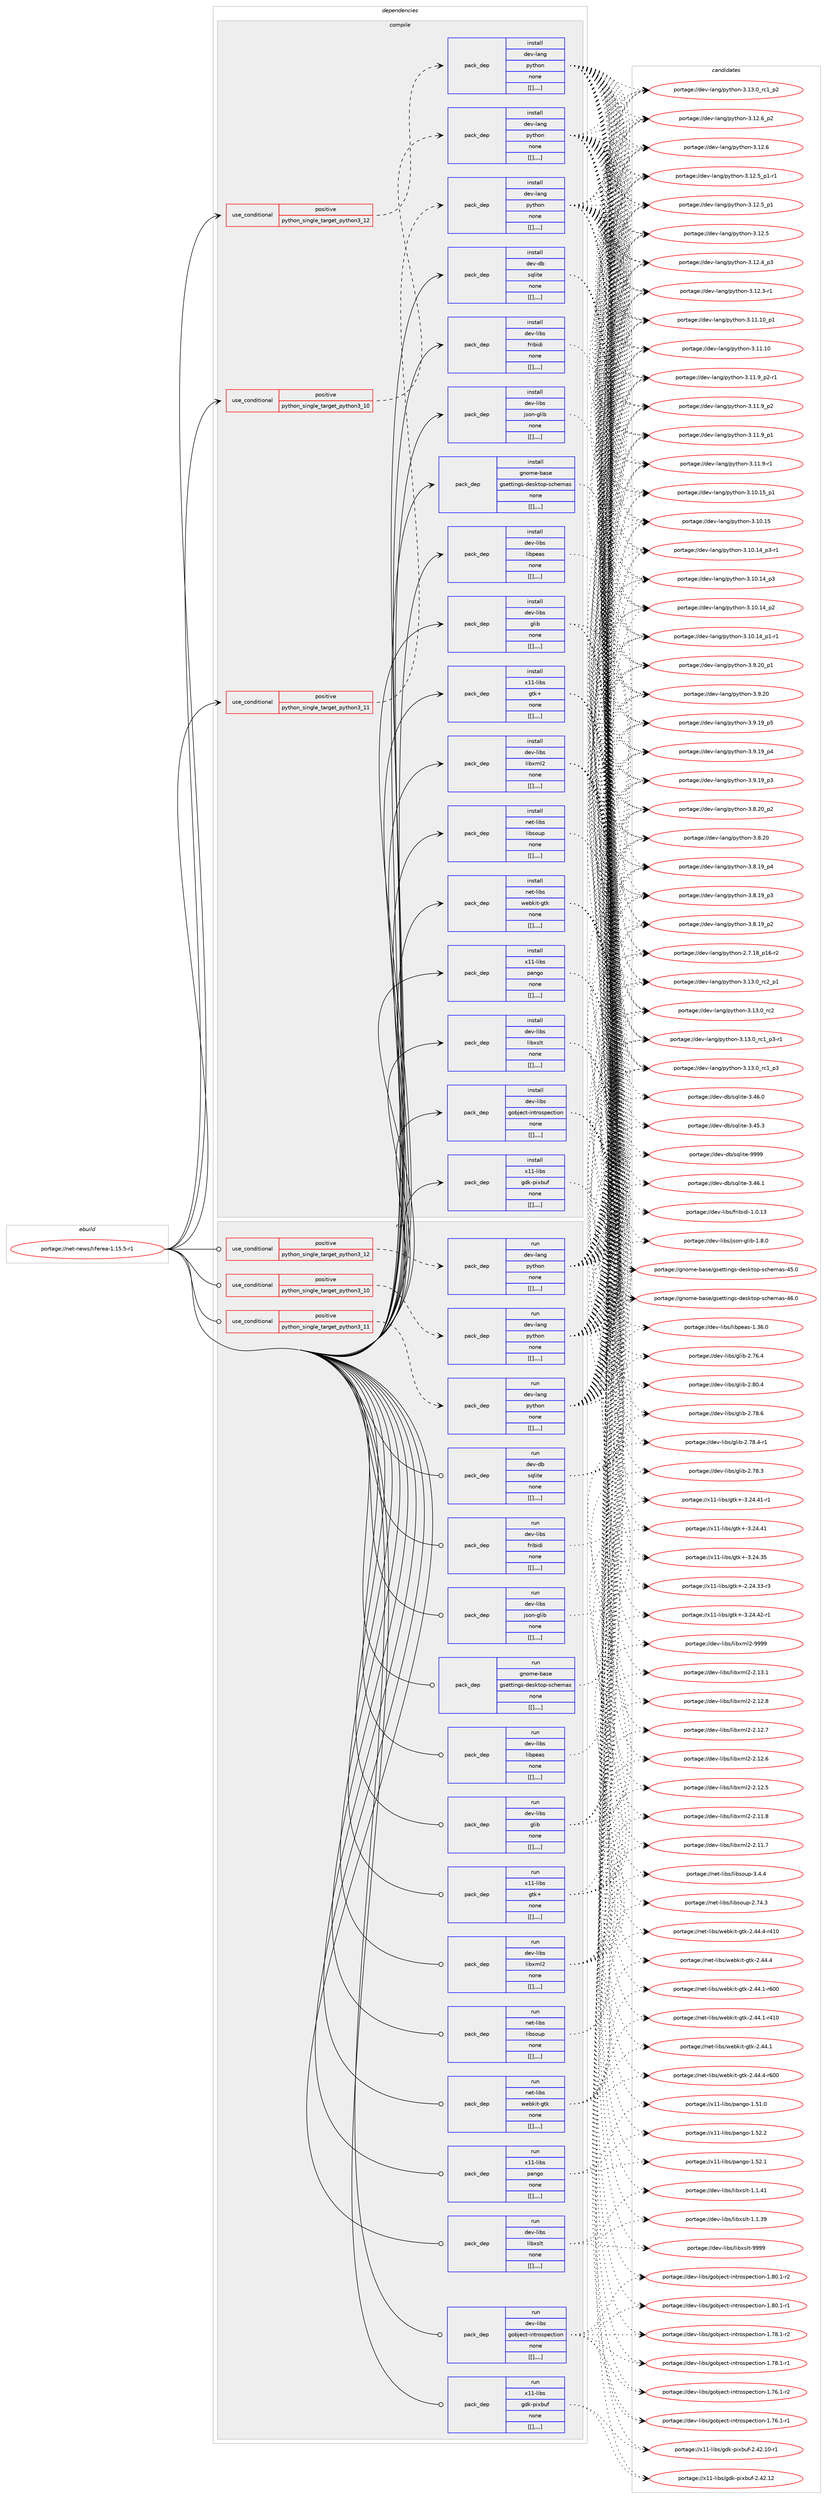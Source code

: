 digraph prolog {

# *************
# Graph options
# *************

newrank=true;
concentrate=true;
compound=true;
graph [rankdir=LR,fontname=Helvetica,fontsize=10,ranksep=1.5];#, ranksep=2.5, nodesep=0.2];
edge  [arrowhead=vee];
node  [fontname=Helvetica,fontsize=10];

# **********
# The ebuild
# **********

subgraph cluster_leftcol {
color=gray;
label=<<i>ebuild</i>>;
id [label="portage://net-news/liferea-1.15.5-r1", color=red, width=4, href="../net-news/liferea-1.15.5-r1.svg"];
}

# ****************
# The dependencies
# ****************

subgraph cluster_midcol {
color=gray;
label=<<i>dependencies</i>>;
subgraph cluster_compile {
fillcolor="#eeeeee";
style=filled;
label=<<i>compile</i>>;
subgraph cond103588 {
dependency389343 [label=<<TABLE BORDER="0" CELLBORDER="1" CELLSPACING="0" CELLPADDING="4"><TR><TD ROWSPAN="3" CELLPADDING="10">use_conditional</TD></TR><TR><TD>positive</TD></TR><TR><TD>python_single_target_python3_10</TD></TR></TABLE>>, shape=none, color=red];
subgraph pack282966 {
dependency389344 [label=<<TABLE BORDER="0" CELLBORDER="1" CELLSPACING="0" CELLPADDING="4" WIDTH="220"><TR><TD ROWSPAN="6" CELLPADDING="30">pack_dep</TD></TR><TR><TD WIDTH="110">install</TD></TR><TR><TD>dev-lang</TD></TR><TR><TD>python</TD></TR><TR><TD>none</TD></TR><TR><TD>[[],,,,]</TD></TR></TABLE>>, shape=none, color=blue];
}
dependency389343:e -> dependency389344:w [weight=20,style="dashed",arrowhead="vee"];
}
id:e -> dependency389343:w [weight=20,style="solid",arrowhead="vee"];
subgraph cond103589 {
dependency389345 [label=<<TABLE BORDER="0" CELLBORDER="1" CELLSPACING="0" CELLPADDING="4"><TR><TD ROWSPAN="3" CELLPADDING="10">use_conditional</TD></TR><TR><TD>positive</TD></TR><TR><TD>python_single_target_python3_11</TD></TR></TABLE>>, shape=none, color=red];
subgraph pack282967 {
dependency389346 [label=<<TABLE BORDER="0" CELLBORDER="1" CELLSPACING="0" CELLPADDING="4" WIDTH="220"><TR><TD ROWSPAN="6" CELLPADDING="30">pack_dep</TD></TR><TR><TD WIDTH="110">install</TD></TR><TR><TD>dev-lang</TD></TR><TR><TD>python</TD></TR><TR><TD>none</TD></TR><TR><TD>[[],,,,]</TD></TR></TABLE>>, shape=none, color=blue];
}
dependency389345:e -> dependency389346:w [weight=20,style="dashed",arrowhead="vee"];
}
id:e -> dependency389345:w [weight=20,style="solid",arrowhead="vee"];
subgraph cond103590 {
dependency389347 [label=<<TABLE BORDER="0" CELLBORDER="1" CELLSPACING="0" CELLPADDING="4"><TR><TD ROWSPAN="3" CELLPADDING="10">use_conditional</TD></TR><TR><TD>positive</TD></TR><TR><TD>python_single_target_python3_12</TD></TR></TABLE>>, shape=none, color=red];
subgraph pack282968 {
dependency389348 [label=<<TABLE BORDER="0" CELLBORDER="1" CELLSPACING="0" CELLPADDING="4" WIDTH="220"><TR><TD ROWSPAN="6" CELLPADDING="30">pack_dep</TD></TR><TR><TD WIDTH="110">install</TD></TR><TR><TD>dev-lang</TD></TR><TR><TD>python</TD></TR><TR><TD>none</TD></TR><TR><TD>[[],,,,]</TD></TR></TABLE>>, shape=none, color=blue];
}
dependency389347:e -> dependency389348:w [weight=20,style="dashed",arrowhead="vee"];
}
id:e -> dependency389347:w [weight=20,style="solid",arrowhead="vee"];
subgraph pack282969 {
dependency389349 [label=<<TABLE BORDER="0" CELLBORDER="1" CELLSPACING="0" CELLPADDING="4" WIDTH="220"><TR><TD ROWSPAN="6" CELLPADDING="30">pack_dep</TD></TR><TR><TD WIDTH="110">install</TD></TR><TR><TD>dev-db</TD></TR><TR><TD>sqlite</TD></TR><TR><TD>none</TD></TR><TR><TD>[[],,,,]</TD></TR></TABLE>>, shape=none, color=blue];
}
id:e -> dependency389349:w [weight=20,style="solid",arrowhead="vee"];
subgraph pack282970 {
dependency389350 [label=<<TABLE BORDER="0" CELLBORDER="1" CELLSPACING="0" CELLPADDING="4" WIDTH="220"><TR><TD ROWSPAN="6" CELLPADDING="30">pack_dep</TD></TR><TR><TD WIDTH="110">install</TD></TR><TR><TD>dev-libs</TD></TR><TR><TD>fribidi</TD></TR><TR><TD>none</TD></TR><TR><TD>[[],,,,]</TD></TR></TABLE>>, shape=none, color=blue];
}
id:e -> dependency389350:w [weight=20,style="solid",arrowhead="vee"];
subgraph pack282971 {
dependency389351 [label=<<TABLE BORDER="0" CELLBORDER="1" CELLSPACING="0" CELLPADDING="4" WIDTH="220"><TR><TD ROWSPAN="6" CELLPADDING="30">pack_dep</TD></TR><TR><TD WIDTH="110">install</TD></TR><TR><TD>dev-libs</TD></TR><TR><TD>glib</TD></TR><TR><TD>none</TD></TR><TR><TD>[[],,,,]</TD></TR></TABLE>>, shape=none, color=blue];
}
id:e -> dependency389351:w [weight=20,style="solid",arrowhead="vee"];
subgraph pack282972 {
dependency389352 [label=<<TABLE BORDER="0" CELLBORDER="1" CELLSPACING="0" CELLPADDING="4" WIDTH="220"><TR><TD ROWSPAN="6" CELLPADDING="30">pack_dep</TD></TR><TR><TD WIDTH="110">install</TD></TR><TR><TD>dev-libs</TD></TR><TR><TD>gobject-introspection</TD></TR><TR><TD>none</TD></TR><TR><TD>[[],,,,]</TD></TR></TABLE>>, shape=none, color=blue];
}
id:e -> dependency389352:w [weight=20,style="solid",arrowhead="vee"];
subgraph pack282973 {
dependency389353 [label=<<TABLE BORDER="0" CELLBORDER="1" CELLSPACING="0" CELLPADDING="4" WIDTH="220"><TR><TD ROWSPAN="6" CELLPADDING="30">pack_dep</TD></TR><TR><TD WIDTH="110">install</TD></TR><TR><TD>dev-libs</TD></TR><TR><TD>json-glib</TD></TR><TR><TD>none</TD></TR><TR><TD>[[],,,,]</TD></TR></TABLE>>, shape=none, color=blue];
}
id:e -> dependency389353:w [weight=20,style="solid",arrowhead="vee"];
subgraph pack282974 {
dependency389354 [label=<<TABLE BORDER="0" CELLBORDER="1" CELLSPACING="0" CELLPADDING="4" WIDTH="220"><TR><TD ROWSPAN="6" CELLPADDING="30">pack_dep</TD></TR><TR><TD WIDTH="110">install</TD></TR><TR><TD>dev-libs</TD></TR><TR><TD>libpeas</TD></TR><TR><TD>none</TD></TR><TR><TD>[[],,,,]</TD></TR></TABLE>>, shape=none, color=blue];
}
id:e -> dependency389354:w [weight=20,style="solid",arrowhead="vee"];
subgraph pack282975 {
dependency389355 [label=<<TABLE BORDER="0" CELLBORDER="1" CELLSPACING="0" CELLPADDING="4" WIDTH="220"><TR><TD ROWSPAN="6" CELLPADDING="30">pack_dep</TD></TR><TR><TD WIDTH="110">install</TD></TR><TR><TD>dev-libs</TD></TR><TR><TD>libxml2</TD></TR><TR><TD>none</TD></TR><TR><TD>[[],,,,]</TD></TR></TABLE>>, shape=none, color=blue];
}
id:e -> dependency389355:w [weight=20,style="solid",arrowhead="vee"];
subgraph pack282976 {
dependency389356 [label=<<TABLE BORDER="0" CELLBORDER="1" CELLSPACING="0" CELLPADDING="4" WIDTH="220"><TR><TD ROWSPAN="6" CELLPADDING="30">pack_dep</TD></TR><TR><TD WIDTH="110">install</TD></TR><TR><TD>dev-libs</TD></TR><TR><TD>libxslt</TD></TR><TR><TD>none</TD></TR><TR><TD>[[],,,,]</TD></TR></TABLE>>, shape=none, color=blue];
}
id:e -> dependency389356:w [weight=20,style="solid",arrowhead="vee"];
subgraph pack282977 {
dependency389357 [label=<<TABLE BORDER="0" CELLBORDER="1" CELLSPACING="0" CELLPADDING="4" WIDTH="220"><TR><TD ROWSPAN="6" CELLPADDING="30">pack_dep</TD></TR><TR><TD WIDTH="110">install</TD></TR><TR><TD>gnome-base</TD></TR><TR><TD>gsettings-desktop-schemas</TD></TR><TR><TD>none</TD></TR><TR><TD>[[],,,,]</TD></TR></TABLE>>, shape=none, color=blue];
}
id:e -> dependency389357:w [weight=20,style="solid",arrowhead="vee"];
subgraph pack282978 {
dependency389358 [label=<<TABLE BORDER="0" CELLBORDER="1" CELLSPACING="0" CELLPADDING="4" WIDTH="220"><TR><TD ROWSPAN="6" CELLPADDING="30">pack_dep</TD></TR><TR><TD WIDTH="110">install</TD></TR><TR><TD>net-libs</TD></TR><TR><TD>libsoup</TD></TR><TR><TD>none</TD></TR><TR><TD>[[],,,,]</TD></TR></TABLE>>, shape=none, color=blue];
}
id:e -> dependency389358:w [weight=20,style="solid",arrowhead="vee"];
subgraph pack282979 {
dependency389359 [label=<<TABLE BORDER="0" CELLBORDER="1" CELLSPACING="0" CELLPADDING="4" WIDTH="220"><TR><TD ROWSPAN="6" CELLPADDING="30">pack_dep</TD></TR><TR><TD WIDTH="110">install</TD></TR><TR><TD>net-libs</TD></TR><TR><TD>webkit-gtk</TD></TR><TR><TD>none</TD></TR><TR><TD>[[],,,,]</TD></TR></TABLE>>, shape=none, color=blue];
}
id:e -> dependency389359:w [weight=20,style="solid",arrowhead="vee"];
subgraph pack282980 {
dependency389360 [label=<<TABLE BORDER="0" CELLBORDER="1" CELLSPACING="0" CELLPADDING="4" WIDTH="220"><TR><TD ROWSPAN="6" CELLPADDING="30">pack_dep</TD></TR><TR><TD WIDTH="110">install</TD></TR><TR><TD>x11-libs</TD></TR><TR><TD>gdk-pixbuf</TD></TR><TR><TD>none</TD></TR><TR><TD>[[],,,,]</TD></TR></TABLE>>, shape=none, color=blue];
}
id:e -> dependency389360:w [weight=20,style="solid",arrowhead="vee"];
subgraph pack282981 {
dependency389361 [label=<<TABLE BORDER="0" CELLBORDER="1" CELLSPACING="0" CELLPADDING="4" WIDTH="220"><TR><TD ROWSPAN="6" CELLPADDING="30">pack_dep</TD></TR><TR><TD WIDTH="110">install</TD></TR><TR><TD>x11-libs</TD></TR><TR><TD>gtk+</TD></TR><TR><TD>none</TD></TR><TR><TD>[[],,,,]</TD></TR></TABLE>>, shape=none, color=blue];
}
id:e -> dependency389361:w [weight=20,style="solid",arrowhead="vee"];
subgraph pack282982 {
dependency389362 [label=<<TABLE BORDER="0" CELLBORDER="1" CELLSPACING="0" CELLPADDING="4" WIDTH="220"><TR><TD ROWSPAN="6" CELLPADDING="30">pack_dep</TD></TR><TR><TD WIDTH="110">install</TD></TR><TR><TD>x11-libs</TD></TR><TR><TD>pango</TD></TR><TR><TD>none</TD></TR><TR><TD>[[],,,,]</TD></TR></TABLE>>, shape=none, color=blue];
}
id:e -> dependency389362:w [weight=20,style="solid",arrowhead="vee"];
}
subgraph cluster_compileandrun {
fillcolor="#eeeeee";
style=filled;
label=<<i>compile and run</i>>;
}
subgraph cluster_run {
fillcolor="#eeeeee";
style=filled;
label=<<i>run</i>>;
subgraph cond103591 {
dependency389363 [label=<<TABLE BORDER="0" CELLBORDER="1" CELLSPACING="0" CELLPADDING="4"><TR><TD ROWSPAN="3" CELLPADDING="10">use_conditional</TD></TR><TR><TD>positive</TD></TR><TR><TD>python_single_target_python3_10</TD></TR></TABLE>>, shape=none, color=red];
subgraph pack282983 {
dependency389364 [label=<<TABLE BORDER="0" CELLBORDER="1" CELLSPACING="0" CELLPADDING="4" WIDTH="220"><TR><TD ROWSPAN="6" CELLPADDING="30">pack_dep</TD></TR><TR><TD WIDTH="110">run</TD></TR><TR><TD>dev-lang</TD></TR><TR><TD>python</TD></TR><TR><TD>none</TD></TR><TR><TD>[[],,,,]</TD></TR></TABLE>>, shape=none, color=blue];
}
dependency389363:e -> dependency389364:w [weight=20,style="dashed",arrowhead="vee"];
}
id:e -> dependency389363:w [weight=20,style="solid",arrowhead="odot"];
subgraph cond103592 {
dependency389365 [label=<<TABLE BORDER="0" CELLBORDER="1" CELLSPACING="0" CELLPADDING="4"><TR><TD ROWSPAN="3" CELLPADDING="10">use_conditional</TD></TR><TR><TD>positive</TD></TR><TR><TD>python_single_target_python3_11</TD></TR></TABLE>>, shape=none, color=red];
subgraph pack282984 {
dependency389366 [label=<<TABLE BORDER="0" CELLBORDER="1" CELLSPACING="0" CELLPADDING="4" WIDTH="220"><TR><TD ROWSPAN="6" CELLPADDING="30">pack_dep</TD></TR><TR><TD WIDTH="110">run</TD></TR><TR><TD>dev-lang</TD></TR><TR><TD>python</TD></TR><TR><TD>none</TD></TR><TR><TD>[[],,,,]</TD></TR></TABLE>>, shape=none, color=blue];
}
dependency389365:e -> dependency389366:w [weight=20,style="dashed",arrowhead="vee"];
}
id:e -> dependency389365:w [weight=20,style="solid",arrowhead="odot"];
subgraph cond103593 {
dependency389367 [label=<<TABLE BORDER="0" CELLBORDER="1" CELLSPACING="0" CELLPADDING="4"><TR><TD ROWSPAN="3" CELLPADDING="10">use_conditional</TD></TR><TR><TD>positive</TD></TR><TR><TD>python_single_target_python3_12</TD></TR></TABLE>>, shape=none, color=red];
subgraph pack282985 {
dependency389368 [label=<<TABLE BORDER="0" CELLBORDER="1" CELLSPACING="0" CELLPADDING="4" WIDTH="220"><TR><TD ROWSPAN="6" CELLPADDING="30">pack_dep</TD></TR><TR><TD WIDTH="110">run</TD></TR><TR><TD>dev-lang</TD></TR><TR><TD>python</TD></TR><TR><TD>none</TD></TR><TR><TD>[[],,,,]</TD></TR></TABLE>>, shape=none, color=blue];
}
dependency389367:e -> dependency389368:w [weight=20,style="dashed",arrowhead="vee"];
}
id:e -> dependency389367:w [weight=20,style="solid",arrowhead="odot"];
subgraph pack282986 {
dependency389369 [label=<<TABLE BORDER="0" CELLBORDER="1" CELLSPACING="0" CELLPADDING="4" WIDTH="220"><TR><TD ROWSPAN="6" CELLPADDING="30">pack_dep</TD></TR><TR><TD WIDTH="110">run</TD></TR><TR><TD>dev-db</TD></TR><TR><TD>sqlite</TD></TR><TR><TD>none</TD></TR><TR><TD>[[],,,,]</TD></TR></TABLE>>, shape=none, color=blue];
}
id:e -> dependency389369:w [weight=20,style="solid",arrowhead="odot"];
subgraph pack282987 {
dependency389370 [label=<<TABLE BORDER="0" CELLBORDER="1" CELLSPACING="0" CELLPADDING="4" WIDTH="220"><TR><TD ROWSPAN="6" CELLPADDING="30">pack_dep</TD></TR><TR><TD WIDTH="110">run</TD></TR><TR><TD>dev-libs</TD></TR><TR><TD>fribidi</TD></TR><TR><TD>none</TD></TR><TR><TD>[[],,,,]</TD></TR></TABLE>>, shape=none, color=blue];
}
id:e -> dependency389370:w [weight=20,style="solid",arrowhead="odot"];
subgraph pack282988 {
dependency389371 [label=<<TABLE BORDER="0" CELLBORDER="1" CELLSPACING="0" CELLPADDING="4" WIDTH="220"><TR><TD ROWSPAN="6" CELLPADDING="30">pack_dep</TD></TR><TR><TD WIDTH="110">run</TD></TR><TR><TD>dev-libs</TD></TR><TR><TD>glib</TD></TR><TR><TD>none</TD></TR><TR><TD>[[],,,,]</TD></TR></TABLE>>, shape=none, color=blue];
}
id:e -> dependency389371:w [weight=20,style="solid",arrowhead="odot"];
subgraph pack282989 {
dependency389372 [label=<<TABLE BORDER="0" CELLBORDER="1" CELLSPACING="0" CELLPADDING="4" WIDTH="220"><TR><TD ROWSPAN="6" CELLPADDING="30">pack_dep</TD></TR><TR><TD WIDTH="110">run</TD></TR><TR><TD>dev-libs</TD></TR><TR><TD>gobject-introspection</TD></TR><TR><TD>none</TD></TR><TR><TD>[[],,,,]</TD></TR></TABLE>>, shape=none, color=blue];
}
id:e -> dependency389372:w [weight=20,style="solid",arrowhead="odot"];
subgraph pack282990 {
dependency389373 [label=<<TABLE BORDER="0" CELLBORDER="1" CELLSPACING="0" CELLPADDING="4" WIDTH="220"><TR><TD ROWSPAN="6" CELLPADDING="30">pack_dep</TD></TR><TR><TD WIDTH="110">run</TD></TR><TR><TD>dev-libs</TD></TR><TR><TD>json-glib</TD></TR><TR><TD>none</TD></TR><TR><TD>[[],,,,]</TD></TR></TABLE>>, shape=none, color=blue];
}
id:e -> dependency389373:w [weight=20,style="solid",arrowhead="odot"];
subgraph pack282991 {
dependency389374 [label=<<TABLE BORDER="0" CELLBORDER="1" CELLSPACING="0" CELLPADDING="4" WIDTH="220"><TR><TD ROWSPAN="6" CELLPADDING="30">pack_dep</TD></TR><TR><TD WIDTH="110">run</TD></TR><TR><TD>dev-libs</TD></TR><TR><TD>libpeas</TD></TR><TR><TD>none</TD></TR><TR><TD>[[],,,,]</TD></TR></TABLE>>, shape=none, color=blue];
}
id:e -> dependency389374:w [weight=20,style="solid",arrowhead="odot"];
subgraph pack282992 {
dependency389375 [label=<<TABLE BORDER="0" CELLBORDER="1" CELLSPACING="0" CELLPADDING="4" WIDTH="220"><TR><TD ROWSPAN="6" CELLPADDING="30">pack_dep</TD></TR><TR><TD WIDTH="110">run</TD></TR><TR><TD>dev-libs</TD></TR><TR><TD>libxml2</TD></TR><TR><TD>none</TD></TR><TR><TD>[[],,,,]</TD></TR></TABLE>>, shape=none, color=blue];
}
id:e -> dependency389375:w [weight=20,style="solid",arrowhead="odot"];
subgraph pack282993 {
dependency389376 [label=<<TABLE BORDER="0" CELLBORDER="1" CELLSPACING="0" CELLPADDING="4" WIDTH="220"><TR><TD ROWSPAN="6" CELLPADDING="30">pack_dep</TD></TR><TR><TD WIDTH="110">run</TD></TR><TR><TD>dev-libs</TD></TR><TR><TD>libxslt</TD></TR><TR><TD>none</TD></TR><TR><TD>[[],,,,]</TD></TR></TABLE>>, shape=none, color=blue];
}
id:e -> dependency389376:w [weight=20,style="solid",arrowhead="odot"];
subgraph pack282994 {
dependency389377 [label=<<TABLE BORDER="0" CELLBORDER="1" CELLSPACING="0" CELLPADDING="4" WIDTH="220"><TR><TD ROWSPAN="6" CELLPADDING="30">pack_dep</TD></TR><TR><TD WIDTH="110">run</TD></TR><TR><TD>gnome-base</TD></TR><TR><TD>gsettings-desktop-schemas</TD></TR><TR><TD>none</TD></TR><TR><TD>[[],,,,]</TD></TR></TABLE>>, shape=none, color=blue];
}
id:e -> dependency389377:w [weight=20,style="solid",arrowhead="odot"];
subgraph pack282995 {
dependency389378 [label=<<TABLE BORDER="0" CELLBORDER="1" CELLSPACING="0" CELLPADDING="4" WIDTH="220"><TR><TD ROWSPAN="6" CELLPADDING="30">pack_dep</TD></TR><TR><TD WIDTH="110">run</TD></TR><TR><TD>net-libs</TD></TR><TR><TD>libsoup</TD></TR><TR><TD>none</TD></TR><TR><TD>[[],,,,]</TD></TR></TABLE>>, shape=none, color=blue];
}
id:e -> dependency389378:w [weight=20,style="solid",arrowhead="odot"];
subgraph pack282996 {
dependency389379 [label=<<TABLE BORDER="0" CELLBORDER="1" CELLSPACING="0" CELLPADDING="4" WIDTH="220"><TR><TD ROWSPAN="6" CELLPADDING="30">pack_dep</TD></TR><TR><TD WIDTH="110">run</TD></TR><TR><TD>net-libs</TD></TR><TR><TD>webkit-gtk</TD></TR><TR><TD>none</TD></TR><TR><TD>[[],,,,]</TD></TR></TABLE>>, shape=none, color=blue];
}
id:e -> dependency389379:w [weight=20,style="solid",arrowhead="odot"];
subgraph pack282997 {
dependency389380 [label=<<TABLE BORDER="0" CELLBORDER="1" CELLSPACING="0" CELLPADDING="4" WIDTH="220"><TR><TD ROWSPAN="6" CELLPADDING="30">pack_dep</TD></TR><TR><TD WIDTH="110">run</TD></TR><TR><TD>x11-libs</TD></TR><TR><TD>gdk-pixbuf</TD></TR><TR><TD>none</TD></TR><TR><TD>[[],,,,]</TD></TR></TABLE>>, shape=none, color=blue];
}
id:e -> dependency389380:w [weight=20,style="solid",arrowhead="odot"];
subgraph pack282998 {
dependency389381 [label=<<TABLE BORDER="0" CELLBORDER="1" CELLSPACING="0" CELLPADDING="4" WIDTH="220"><TR><TD ROWSPAN="6" CELLPADDING="30">pack_dep</TD></TR><TR><TD WIDTH="110">run</TD></TR><TR><TD>x11-libs</TD></TR><TR><TD>gtk+</TD></TR><TR><TD>none</TD></TR><TR><TD>[[],,,,]</TD></TR></TABLE>>, shape=none, color=blue];
}
id:e -> dependency389381:w [weight=20,style="solid",arrowhead="odot"];
subgraph pack282999 {
dependency389382 [label=<<TABLE BORDER="0" CELLBORDER="1" CELLSPACING="0" CELLPADDING="4" WIDTH="220"><TR><TD ROWSPAN="6" CELLPADDING="30">pack_dep</TD></TR><TR><TD WIDTH="110">run</TD></TR><TR><TD>x11-libs</TD></TR><TR><TD>pango</TD></TR><TR><TD>none</TD></TR><TR><TD>[[],,,,]</TD></TR></TABLE>>, shape=none, color=blue];
}
id:e -> dependency389382:w [weight=20,style="solid",arrowhead="odot"];
}
}

# **************
# The candidates
# **************

subgraph cluster_choices {
rank=same;
color=gray;
label=<<i>candidates</i>>;

subgraph choice282966 {
color=black;
nodesep=1;
choice100101118451089711010347112121116104111110455146495146489511499509511249 [label="portage://dev-lang/python-3.13.0_rc2_p1", color=red, width=4,href="../dev-lang/python-3.13.0_rc2_p1.svg"];
choice10010111845108971101034711212111610411111045514649514648951149950 [label="portage://dev-lang/python-3.13.0_rc2", color=red, width=4,href="../dev-lang/python-3.13.0_rc2.svg"];
choice1001011184510897110103471121211161041111104551464951464895114994995112514511449 [label="portage://dev-lang/python-3.13.0_rc1_p3-r1", color=red, width=4,href="../dev-lang/python-3.13.0_rc1_p3-r1.svg"];
choice100101118451089711010347112121116104111110455146495146489511499499511251 [label="portage://dev-lang/python-3.13.0_rc1_p3", color=red, width=4,href="../dev-lang/python-3.13.0_rc1_p3.svg"];
choice100101118451089711010347112121116104111110455146495146489511499499511250 [label="portage://dev-lang/python-3.13.0_rc1_p2", color=red, width=4,href="../dev-lang/python-3.13.0_rc1_p2.svg"];
choice100101118451089711010347112121116104111110455146495046549511250 [label="portage://dev-lang/python-3.12.6_p2", color=red, width=4,href="../dev-lang/python-3.12.6_p2.svg"];
choice10010111845108971101034711212111610411111045514649504654 [label="portage://dev-lang/python-3.12.6", color=red, width=4,href="../dev-lang/python-3.12.6.svg"];
choice1001011184510897110103471121211161041111104551464950465395112494511449 [label="portage://dev-lang/python-3.12.5_p1-r1", color=red, width=4,href="../dev-lang/python-3.12.5_p1-r1.svg"];
choice100101118451089711010347112121116104111110455146495046539511249 [label="portage://dev-lang/python-3.12.5_p1", color=red, width=4,href="../dev-lang/python-3.12.5_p1.svg"];
choice10010111845108971101034711212111610411111045514649504653 [label="portage://dev-lang/python-3.12.5", color=red, width=4,href="../dev-lang/python-3.12.5.svg"];
choice100101118451089711010347112121116104111110455146495046529511251 [label="portage://dev-lang/python-3.12.4_p3", color=red, width=4,href="../dev-lang/python-3.12.4_p3.svg"];
choice100101118451089711010347112121116104111110455146495046514511449 [label="portage://dev-lang/python-3.12.3-r1", color=red, width=4,href="../dev-lang/python-3.12.3-r1.svg"];
choice10010111845108971101034711212111610411111045514649494649489511249 [label="portage://dev-lang/python-3.11.10_p1", color=red, width=4,href="../dev-lang/python-3.11.10_p1.svg"];
choice1001011184510897110103471121211161041111104551464949464948 [label="portage://dev-lang/python-3.11.10", color=red, width=4,href="../dev-lang/python-3.11.10.svg"];
choice1001011184510897110103471121211161041111104551464949465795112504511449 [label="portage://dev-lang/python-3.11.9_p2-r1", color=red, width=4,href="../dev-lang/python-3.11.9_p2-r1.svg"];
choice100101118451089711010347112121116104111110455146494946579511250 [label="portage://dev-lang/python-3.11.9_p2", color=red, width=4,href="../dev-lang/python-3.11.9_p2.svg"];
choice100101118451089711010347112121116104111110455146494946579511249 [label="portage://dev-lang/python-3.11.9_p1", color=red, width=4,href="../dev-lang/python-3.11.9_p1.svg"];
choice100101118451089711010347112121116104111110455146494946574511449 [label="portage://dev-lang/python-3.11.9-r1", color=red, width=4,href="../dev-lang/python-3.11.9-r1.svg"];
choice10010111845108971101034711212111610411111045514649484649539511249 [label="portage://dev-lang/python-3.10.15_p1", color=red, width=4,href="../dev-lang/python-3.10.15_p1.svg"];
choice1001011184510897110103471121211161041111104551464948464953 [label="portage://dev-lang/python-3.10.15", color=red, width=4,href="../dev-lang/python-3.10.15.svg"];
choice100101118451089711010347112121116104111110455146494846495295112514511449 [label="portage://dev-lang/python-3.10.14_p3-r1", color=red, width=4,href="../dev-lang/python-3.10.14_p3-r1.svg"];
choice10010111845108971101034711212111610411111045514649484649529511251 [label="portage://dev-lang/python-3.10.14_p3", color=red, width=4,href="../dev-lang/python-3.10.14_p3.svg"];
choice10010111845108971101034711212111610411111045514649484649529511250 [label="portage://dev-lang/python-3.10.14_p2", color=red, width=4,href="../dev-lang/python-3.10.14_p2.svg"];
choice100101118451089711010347112121116104111110455146494846495295112494511449 [label="portage://dev-lang/python-3.10.14_p1-r1", color=red, width=4,href="../dev-lang/python-3.10.14_p1-r1.svg"];
choice100101118451089711010347112121116104111110455146574650489511249 [label="portage://dev-lang/python-3.9.20_p1", color=red, width=4,href="../dev-lang/python-3.9.20_p1.svg"];
choice10010111845108971101034711212111610411111045514657465048 [label="portage://dev-lang/python-3.9.20", color=red, width=4,href="../dev-lang/python-3.9.20.svg"];
choice100101118451089711010347112121116104111110455146574649579511253 [label="portage://dev-lang/python-3.9.19_p5", color=red, width=4,href="../dev-lang/python-3.9.19_p5.svg"];
choice100101118451089711010347112121116104111110455146574649579511252 [label="portage://dev-lang/python-3.9.19_p4", color=red, width=4,href="../dev-lang/python-3.9.19_p4.svg"];
choice100101118451089711010347112121116104111110455146574649579511251 [label="portage://dev-lang/python-3.9.19_p3", color=red, width=4,href="../dev-lang/python-3.9.19_p3.svg"];
choice100101118451089711010347112121116104111110455146564650489511250 [label="portage://dev-lang/python-3.8.20_p2", color=red, width=4,href="../dev-lang/python-3.8.20_p2.svg"];
choice10010111845108971101034711212111610411111045514656465048 [label="portage://dev-lang/python-3.8.20", color=red, width=4,href="../dev-lang/python-3.8.20.svg"];
choice100101118451089711010347112121116104111110455146564649579511252 [label="portage://dev-lang/python-3.8.19_p4", color=red, width=4,href="../dev-lang/python-3.8.19_p4.svg"];
choice100101118451089711010347112121116104111110455146564649579511251 [label="portage://dev-lang/python-3.8.19_p3", color=red, width=4,href="../dev-lang/python-3.8.19_p3.svg"];
choice100101118451089711010347112121116104111110455146564649579511250 [label="portage://dev-lang/python-3.8.19_p2", color=red, width=4,href="../dev-lang/python-3.8.19_p2.svg"];
choice100101118451089711010347112121116104111110455046554649569511249544511450 [label="portage://dev-lang/python-2.7.18_p16-r2", color=red, width=4,href="../dev-lang/python-2.7.18_p16-r2.svg"];
dependency389344:e -> choice100101118451089711010347112121116104111110455146495146489511499509511249:w [style=dotted,weight="100"];
dependency389344:e -> choice10010111845108971101034711212111610411111045514649514648951149950:w [style=dotted,weight="100"];
dependency389344:e -> choice1001011184510897110103471121211161041111104551464951464895114994995112514511449:w [style=dotted,weight="100"];
dependency389344:e -> choice100101118451089711010347112121116104111110455146495146489511499499511251:w [style=dotted,weight="100"];
dependency389344:e -> choice100101118451089711010347112121116104111110455146495146489511499499511250:w [style=dotted,weight="100"];
dependency389344:e -> choice100101118451089711010347112121116104111110455146495046549511250:w [style=dotted,weight="100"];
dependency389344:e -> choice10010111845108971101034711212111610411111045514649504654:w [style=dotted,weight="100"];
dependency389344:e -> choice1001011184510897110103471121211161041111104551464950465395112494511449:w [style=dotted,weight="100"];
dependency389344:e -> choice100101118451089711010347112121116104111110455146495046539511249:w [style=dotted,weight="100"];
dependency389344:e -> choice10010111845108971101034711212111610411111045514649504653:w [style=dotted,weight="100"];
dependency389344:e -> choice100101118451089711010347112121116104111110455146495046529511251:w [style=dotted,weight="100"];
dependency389344:e -> choice100101118451089711010347112121116104111110455146495046514511449:w [style=dotted,weight="100"];
dependency389344:e -> choice10010111845108971101034711212111610411111045514649494649489511249:w [style=dotted,weight="100"];
dependency389344:e -> choice1001011184510897110103471121211161041111104551464949464948:w [style=dotted,weight="100"];
dependency389344:e -> choice1001011184510897110103471121211161041111104551464949465795112504511449:w [style=dotted,weight="100"];
dependency389344:e -> choice100101118451089711010347112121116104111110455146494946579511250:w [style=dotted,weight="100"];
dependency389344:e -> choice100101118451089711010347112121116104111110455146494946579511249:w [style=dotted,weight="100"];
dependency389344:e -> choice100101118451089711010347112121116104111110455146494946574511449:w [style=dotted,weight="100"];
dependency389344:e -> choice10010111845108971101034711212111610411111045514649484649539511249:w [style=dotted,weight="100"];
dependency389344:e -> choice1001011184510897110103471121211161041111104551464948464953:w [style=dotted,weight="100"];
dependency389344:e -> choice100101118451089711010347112121116104111110455146494846495295112514511449:w [style=dotted,weight="100"];
dependency389344:e -> choice10010111845108971101034711212111610411111045514649484649529511251:w [style=dotted,weight="100"];
dependency389344:e -> choice10010111845108971101034711212111610411111045514649484649529511250:w [style=dotted,weight="100"];
dependency389344:e -> choice100101118451089711010347112121116104111110455146494846495295112494511449:w [style=dotted,weight="100"];
dependency389344:e -> choice100101118451089711010347112121116104111110455146574650489511249:w [style=dotted,weight="100"];
dependency389344:e -> choice10010111845108971101034711212111610411111045514657465048:w [style=dotted,weight="100"];
dependency389344:e -> choice100101118451089711010347112121116104111110455146574649579511253:w [style=dotted,weight="100"];
dependency389344:e -> choice100101118451089711010347112121116104111110455146574649579511252:w [style=dotted,weight="100"];
dependency389344:e -> choice100101118451089711010347112121116104111110455146574649579511251:w [style=dotted,weight="100"];
dependency389344:e -> choice100101118451089711010347112121116104111110455146564650489511250:w [style=dotted,weight="100"];
dependency389344:e -> choice10010111845108971101034711212111610411111045514656465048:w [style=dotted,weight="100"];
dependency389344:e -> choice100101118451089711010347112121116104111110455146564649579511252:w [style=dotted,weight="100"];
dependency389344:e -> choice100101118451089711010347112121116104111110455146564649579511251:w [style=dotted,weight="100"];
dependency389344:e -> choice100101118451089711010347112121116104111110455146564649579511250:w [style=dotted,weight="100"];
dependency389344:e -> choice100101118451089711010347112121116104111110455046554649569511249544511450:w [style=dotted,weight="100"];
}
subgraph choice282967 {
color=black;
nodesep=1;
choice100101118451089711010347112121116104111110455146495146489511499509511249 [label="portage://dev-lang/python-3.13.0_rc2_p1", color=red, width=4,href="../dev-lang/python-3.13.0_rc2_p1.svg"];
choice10010111845108971101034711212111610411111045514649514648951149950 [label="portage://dev-lang/python-3.13.0_rc2", color=red, width=4,href="../dev-lang/python-3.13.0_rc2.svg"];
choice1001011184510897110103471121211161041111104551464951464895114994995112514511449 [label="portage://dev-lang/python-3.13.0_rc1_p3-r1", color=red, width=4,href="../dev-lang/python-3.13.0_rc1_p3-r1.svg"];
choice100101118451089711010347112121116104111110455146495146489511499499511251 [label="portage://dev-lang/python-3.13.0_rc1_p3", color=red, width=4,href="../dev-lang/python-3.13.0_rc1_p3.svg"];
choice100101118451089711010347112121116104111110455146495146489511499499511250 [label="portage://dev-lang/python-3.13.0_rc1_p2", color=red, width=4,href="../dev-lang/python-3.13.0_rc1_p2.svg"];
choice100101118451089711010347112121116104111110455146495046549511250 [label="portage://dev-lang/python-3.12.6_p2", color=red, width=4,href="../dev-lang/python-3.12.6_p2.svg"];
choice10010111845108971101034711212111610411111045514649504654 [label="portage://dev-lang/python-3.12.6", color=red, width=4,href="../dev-lang/python-3.12.6.svg"];
choice1001011184510897110103471121211161041111104551464950465395112494511449 [label="portage://dev-lang/python-3.12.5_p1-r1", color=red, width=4,href="../dev-lang/python-3.12.5_p1-r1.svg"];
choice100101118451089711010347112121116104111110455146495046539511249 [label="portage://dev-lang/python-3.12.5_p1", color=red, width=4,href="../dev-lang/python-3.12.5_p1.svg"];
choice10010111845108971101034711212111610411111045514649504653 [label="portage://dev-lang/python-3.12.5", color=red, width=4,href="../dev-lang/python-3.12.5.svg"];
choice100101118451089711010347112121116104111110455146495046529511251 [label="portage://dev-lang/python-3.12.4_p3", color=red, width=4,href="../dev-lang/python-3.12.4_p3.svg"];
choice100101118451089711010347112121116104111110455146495046514511449 [label="portage://dev-lang/python-3.12.3-r1", color=red, width=4,href="../dev-lang/python-3.12.3-r1.svg"];
choice10010111845108971101034711212111610411111045514649494649489511249 [label="portage://dev-lang/python-3.11.10_p1", color=red, width=4,href="../dev-lang/python-3.11.10_p1.svg"];
choice1001011184510897110103471121211161041111104551464949464948 [label="portage://dev-lang/python-3.11.10", color=red, width=4,href="../dev-lang/python-3.11.10.svg"];
choice1001011184510897110103471121211161041111104551464949465795112504511449 [label="portage://dev-lang/python-3.11.9_p2-r1", color=red, width=4,href="../dev-lang/python-3.11.9_p2-r1.svg"];
choice100101118451089711010347112121116104111110455146494946579511250 [label="portage://dev-lang/python-3.11.9_p2", color=red, width=4,href="../dev-lang/python-3.11.9_p2.svg"];
choice100101118451089711010347112121116104111110455146494946579511249 [label="portage://dev-lang/python-3.11.9_p1", color=red, width=4,href="../dev-lang/python-3.11.9_p1.svg"];
choice100101118451089711010347112121116104111110455146494946574511449 [label="portage://dev-lang/python-3.11.9-r1", color=red, width=4,href="../dev-lang/python-3.11.9-r1.svg"];
choice10010111845108971101034711212111610411111045514649484649539511249 [label="portage://dev-lang/python-3.10.15_p1", color=red, width=4,href="../dev-lang/python-3.10.15_p1.svg"];
choice1001011184510897110103471121211161041111104551464948464953 [label="portage://dev-lang/python-3.10.15", color=red, width=4,href="../dev-lang/python-3.10.15.svg"];
choice100101118451089711010347112121116104111110455146494846495295112514511449 [label="portage://dev-lang/python-3.10.14_p3-r1", color=red, width=4,href="../dev-lang/python-3.10.14_p3-r1.svg"];
choice10010111845108971101034711212111610411111045514649484649529511251 [label="portage://dev-lang/python-3.10.14_p3", color=red, width=4,href="../dev-lang/python-3.10.14_p3.svg"];
choice10010111845108971101034711212111610411111045514649484649529511250 [label="portage://dev-lang/python-3.10.14_p2", color=red, width=4,href="../dev-lang/python-3.10.14_p2.svg"];
choice100101118451089711010347112121116104111110455146494846495295112494511449 [label="portage://dev-lang/python-3.10.14_p1-r1", color=red, width=4,href="../dev-lang/python-3.10.14_p1-r1.svg"];
choice100101118451089711010347112121116104111110455146574650489511249 [label="portage://dev-lang/python-3.9.20_p1", color=red, width=4,href="../dev-lang/python-3.9.20_p1.svg"];
choice10010111845108971101034711212111610411111045514657465048 [label="portage://dev-lang/python-3.9.20", color=red, width=4,href="../dev-lang/python-3.9.20.svg"];
choice100101118451089711010347112121116104111110455146574649579511253 [label="portage://dev-lang/python-3.9.19_p5", color=red, width=4,href="../dev-lang/python-3.9.19_p5.svg"];
choice100101118451089711010347112121116104111110455146574649579511252 [label="portage://dev-lang/python-3.9.19_p4", color=red, width=4,href="../dev-lang/python-3.9.19_p4.svg"];
choice100101118451089711010347112121116104111110455146574649579511251 [label="portage://dev-lang/python-3.9.19_p3", color=red, width=4,href="../dev-lang/python-3.9.19_p3.svg"];
choice100101118451089711010347112121116104111110455146564650489511250 [label="portage://dev-lang/python-3.8.20_p2", color=red, width=4,href="../dev-lang/python-3.8.20_p2.svg"];
choice10010111845108971101034711212111610411111045514656465048 [label="portage://dev-lang/python-3.8.20", color=red, width=4,href="../dev-lang/python-3.8.20.svg"];
choice100101118451089711010347112121116104111110455146564649579511252 [label="portage://dev-lang/python-3.8.19_p4", color=red, width=4,href="../dev-lang/python-3.8.19_p4.svg"];
choice100101118451089711010347112121116104111110455146564649579511251 [label="portage://dev-lang/python-3.8.19_p3", color=red, width=4,href="../dev-lang/python-3.8.19_p3.svg"];
choice100101118451089711010347112121116104111110455146564649579511250 [label="portage://dev-lang/python-3.8.19_p2", color=red, width=4,href="../dev-lang/python-3.8.19_p2.svg"];
choice100101118451089711010347112121116104111110455046554649569511249544511450 [label="portage://dev-lang/python-2.7.18_p16-r2", color=red, width=4,href="../dev-lang/python-2.7.18_p16-r2.svg"];
dependency389346:e -> choice100101118451089711010347112121116104111110455146495146489511499509511249:w [style=dotted,weight="100"];
dependency389346:e -> choice10010111845108971101034711212111610411111045514649514648951149950:w [style=dotted,weight="100"];
dependency389346:e -> choice1001011184510897110103471121211161041111104551464951464895114994995112514511449:w [style=dotted,weight="100"];
dependency389346:e -> choice100101118451089711010347112121116104111110455146495146489511499499511251:w [style=dotted,weight="100"];
dependency389346:e -> choice100101118451089711010347112121116104111110455146495146489511499499511250:w [style=dotted,weight="100"];
dependency389346:e -> choice100101118451089711010347112121116104111110455146495046549511250:w [style=dotted,weight="100"];
dependency389346:e -> choice10010111845108971101034711212111610411111045514649504654:w [style=dotted,weight="100"];
dependency389346:e -> choice1001011184510897110103471121211161041111104551464950465395112494511449:w [style=dotted,weight="100"];
dependency389346:e -> choice100101118451089711010347112121116104111110455146495046539511249:w [style=dotted,weight="100"];
dependency389346:e -> choice10010111845108971101034711212111610411111045514649504653:w [style=dotted,weight="100"];
dependency389346:e -> choice100101118451089711010347112121116104111110455146495046529511251:w [style=dotted,weight="100"];
dependency389346:e -> choice100101118451089711010347112121116104111110455146495046514511449:w [style=dotted,weight="100"];
dependency389346:e -> choice10010111845108971101034711212111610411111045514649494649489511249:w [style=dotted,weight="100"];
dependency389346:e -> choice1001011184510897110103471121211161041111104551464949464948:w [style=dotted,weight="100"];
dependency389346:e -> choice1001011184510897110103471121211161041111104551464949465795112504511449:w [style=dotted,weight="100"];
dependency389346:e -> choice100101118451089711010347112121116104111110455146494946579511250:w [style=dotted,weight="100"];
dependency389346:e -> choice100101118451089711010347112121116104111110455146494946579511249:w [style=dotted,weight="100"];
dependency389346:e -> choice100101118451089711010347112121116104111110455146494946574511449:w [style=dotted,weight="100"];
dependency389346:e -> choice10010111845108971101034711212111610411111045514649484649539511249:w [style=dotted,weight="100"];
dependency389346:e -> choice1001011184510897110103471121211161041111104551464948464953:w [style=dotted,weight="100"];
dependency389346:e -> choice100101118451089711010347112121116104111110455146494846495295112514511449:w [style=dotted,weight="100"];
dependency389346:e -> choice10010111845108971101034711212111610411111045514649484649529511251:w [style=dotted,weight="100"];
dependency389346:e -> choice10010111845108971101034711212111610411111045514649484649529511250:w [style=dotted,weight="100"];
dependency389346:e -> choice100101118451089711010347112121116104111110455146494846495295112494511449:w [style=dotted,weight="100"];
dependency389346:e -> choice100101118451089711010347112121116104111110455146574650489511249:w [style=dotted,weight="100"];
dependency389346:e -> choice10010111845108971101034711212111610411111045514657465048:w [style=dotted,weight="100"];
dependency389346:e -> choice100101118451089711010347112121116104111110455146574649579511253:w [style=dotted,weight="100"];
dependency389346:e -> choice100101118451089711010347112121116104111110455146574649579511252:w [style=dotted,weight="100"];
dependency389346:e -> choice100101118451089711010347112121116104111110455146574649579511251:w [style=dotted,weight="100"];
dependency389346:e -> choice100101118451089711010347112121116104111110455146564650489511250:w [style=dotted,weight="100"];
dependency389346:e -> choice10010111845108971101034711212111610411111045514656465048:w [style=dotted,weight="100"];
dependency389346:e -> choice100101118451089711010347112121116104111110455146564649579511252:w [style=dotted,weight="100"];
dependency389346:e -> choice100101118451089711010347112121116104111110455146564649579511251:w [style=dotted,weight="100"];
dependency389346:e -> choice100101118451089711010347112121116104111110455146564649579511250:w [style=dotted,weight="100"];
dependency389346:e -> choice100101118451089711010347112121116104111110455046554649569511249544511450:w [style=dotted,weight="100"];
}
subgraph choice282968 {
color=black;
nodesep=1;
choice100101118451089711010347112121116104111110455146495146489511499509511249 [label="portage://dev-lang/python-3.13.0_rc2_p1", color=red, width=4,href="../dev-lang/python-3.13.0_rc2_p1.svg"];
choice10010111845108971101034711212111610411111045514649514648951149950 [label="portage://dev-lang/python-3.13.0_rc2", color=red, width=4,href="../dev-lang/python-3.13.0_rc2.svg"];
choice1001011184510897110103471121211161041111104551464951464895114994995112514511449 [label="portage://dev-lang/python-3.13.0_rc1_p3-r1", color=red, width=4,href="../dev-lang/python-3.13.0_rc1_p3-r1.svg"];
choice100101118451089711010347112121116104111110455146495146489511499499511251 [label="portage://dev-lang/python-3.13.0_rc1_p3", color=red, width=4,href="../dev-lang/python-3.13.0_rc1_p3.svg"];
choice100101118451089711010347112121116104111110455146495146489511499499511250 [label="portage://dev-lang/python-3.13.0_rc1_p2", color=red, width=4,href="../dev-lang/python-3.13.0_rc1_p2.svg"];
choice100101118451089711010347112121116104111110455146495046549511250 [label="portage://dev-lang/python-3.12.6_p2", color=red, width=4,href="../dev-lang/python-3.12.6_p2.svg"];
choice10010111845108971101034711212111610411111045514649504654 [label="portage://dev-lang/python-3.12.6", color=red, width=4,href="../dev-lang/python-3.12.6.svg"];
choice1001011184510897110103471121211161041111104551464950465395112494511449 [label="portage://dev-lang/python-3.12.5_p1-r1", color=red, width=4,href="../dev-lang/python-3.12.5_p1-r1.svg"];
choice100101118451089711010347112121116104111110455146495046539511249 [label="portage://dev-lang/python-3.12.5_p1", color=red, width=4,href="../dev-lang/python-3.12.5_p1.svg"];
choice10010111845108971101034711212111610411111045514649504653 [label="portage://dev-lang/python-3.12.5", color=red, width=4,href="../dev-lang/python-3.12.5.svg"];
choice100101118451089711010347112121116104111110455146495046529511251 [label="portage://dev-lang/python-3.12.4_p3", color=red, width=4,href="../dev-lang/python-3.12.4_p3.svg"];
choice100101118451089711010347112121116104111110455146495046514511449 [label="portage://dev-lang/python-3.12.3-r1", color=red, width=4,href="../dev-lang/python-3.12.3-r1.svg"];
choice10010111845108971101034711212111610411111045514649494649489511249 [label="portage://dev-lang/python-3.11.10_p1", color=red, width=4,href="../dev-lang/python-3.11.10_p1.svg"];
choice1001011184510897110103471121211161041111104551464949464948 [label="portage://dev-lang/python-3.11.10", color=red, width=4,href="../dev-lang/python-3.11.10.svg"];
choice1001011184510897110103471121211161041111104551464949465795112504511449 [label="portage://dev-lang/python-3.11.9_p2-r1", color=red, width=4,href="../dev-lang/python-3.11.9_p2-r1.svg"];
choice100101118451089711010347112121116104111110455146494946579511250 [label="portage://dev-lang/python-3.11.9_p2", color=red, width=4,href="../dev-lang/python-3.11.9_p2.svg"];
choice100101118451089711010347112121116104111110455146494946579511249 [label="portage://dev-lang/python-3.11.9_p1", color=red, width=4,href="../dev-lang/python-3.11.9_p1.svg"];
choice100101118451089711010347112121116104111110455146494946574511449 [label="portage://dev-lang/python-3.11.9-r1", color=red, width=4,href="../dev-lang/python-3.11.9-r1.svg"];
choice10010111845108971101034711212111610411111045514649484649539511249 [label="portage://dev-lang/python-3.10.15_p1", color=red, width=4,href="../dev-lang/python-3.10.15_p1.svg"];
choice1001011184510897110103471121211161041111104551464948464953 [label="portage://dev-lang/python-3.10.15", color=red, width=4,href="../dev-lang/python-3.10.15.svg"];
choice100101118451089711010347112121116104111110455146494846495295112514511449 [label="portage://dev-lang/python-3.10.14_p3-r1", color=red, width=4,href="../dev-lang/python-3.10.14_p3-r1.svg"];
choice10010111845108971101034711212111610411111045514649484649529511251 [label="portage://dev-lang/python-3.10.14_p3", color=red, width=4,href="../dev-lang/python-3.10.14_p3.svg"];
choice10010111845108971101034711212111610411111045514649484649529511250 [label="portage://dev-lang/python-3.10.14_p2", color=red, width=4,href="../dev-lang/python-3.10.14_p2.svg"];
choice100101118451089711010347112121116104111110455146494846495295112494511449 [label="portage://dev-lang/python-3.10.14_p1-r1", color=red, width=4,href="../dev-lang/python-3.10.14_p1-r1.svg"];
choice100101118451089711010347112121116104111110455146574650489511249 [label="portage://dev-lang/python-3.9.20_p1", color=red, width=4,href="../dev-lang/python-3.9.20_p1.svg"];
choice10010111845108971101034711212111610411111045514657465048 [label="portage://dev-lang/python-3.9.20", color=red, width=4,href="../dev-lang/python-3.9.20.svg"];
choice100101118451089711010347112121116104111110455146574649579511253 [label="portage://dev-lang/python-3.9.19_p5", color=red, width=4,href="../dev-lang/python-3.9.19_p5.svg"];
choice100101118451089711010347112121116104111110455146574649579511252 [label="portage://dev-lang/python-3.9.19_p4", color=red, width=4,href="../dev-lang/python-3.9.19_p4.svg"];
choice100101118451089711010347112121116104111110455146574649579511251 [label="portage://dev-lang/python-3.9.19_p3", color=red, width=4,href="../dev-lang/python-3.9.19_p3.svg"];
choice100101118451089711010347112121116104111110455146564650489511250 [label="portage://dev-lang/python-3.8.20_p2", color=red, width=4,href="../dev-lang/python-3.8.20_p2.svg"];
choice10010111845108971101034711212111610411111045514656465048 [label="portage://dev-lang/python-3.8.20", color=red, width=4,href="../dev-lang/python-3.8.20.svg"];
choice100101118451089711010347112121116104111110455146564649579511252 [label="portage://dev-lang/python-3.8.19_p4", color=red, width=4,href="../dev-lang/python-3.8.19_p4.svg"];
choice100101118451089711010347112121116104111110455146564649579511251 [label="portage://dev-lang/python-3.8.19_p3", color=red, width=4,href="../dev-lang/python-3.8.19_p3.svg"];
choice100101118451089711010347112121116104111110455146564649579511250 [label="portage://dev-lang/python-3.8.19_p2", color=red, width=4,href="../dev-lang/python-3.8.19_p2.svg"];
choice100101118451089711010347112121116104111110455046554649569511249544511450 [label="portage://dev-lang/python-2.7.18_p16-r2", color=red, width=4,href="../dev-lang/python-2.7.18_p16-r2.svg"];
dependency389348:e -> choice100101118451089711010347112121116104111110455146495146489511499509511249:w [style=dotted,weight="100"];
dependency389348:e -> choice10010111845108971101034711212111610411111045514649514648951149950:w [style=dotted,weight="100"];
dependency389348:e -> choice1001011184510897110103471121211161041111104551464951464895114994995112514511449:w [style=dotted,weight="100"];
dependency389348:e -> choice100101118451089711010347112121116104111110455146495146489511499499511251:w [style=dotted,weight="100"];
dependency389348:e -> choice100101118451089711010347112121116104111110455146495146489511499499511250:w [style=dotted,weight="100"];
dependency389348:e -> choice100101118451089711010347112121116104111110455146495046549511250:w [style=dotted,weight="100"];
dependency389348:e -> choice10010111845108971101034711212111610411111045514649504654:w [style=dotted,weight="100"];
dependency389348:e -> choice1001011184510897110103471121211161041111104551464950465395112494511449:w [style=dotted,weight="100"];
dependency389348:e -> choice100101118451089711010347112121116104111110455146495046539511249:w [style=dotted,weight="100"];
dependency389348:e -> choice10010111845108971101034711212111610411111045514649504653:w [style=dotted,weight="100"];
dependency389348:e -> choice100101118451089711010347112121116104111110455146495046529511251:w [style=dotted,weight="100"];
dependency389348:e -> choice100101118451089711010347112121116104111110455146495046514511449:w [style=dotted,weight="100"];
dependency389348:e -> choice10010111845108971101034711212111610411111045514649494649489511249:w [style=dotted,weight="100"];
dependency389348:e -> choice1001011184510897110103471121211161041111104551464949464948:w [style=dotted,weight="100"];
dependency389348:e -> choice1001011184510897110103471121211161041111104551464949465795112504511449:w [style=dotted,weight="100"];
dependency389348:e -> choice100101118451089711010347112121116104111110455146494946579511250:w [style=dotted,weight="100"];
dependency389348:e -> choice100101118451089711010347112121116104111110455146494946579511249:w [style=dotted,weight="100"];
dependency389348:e -> choice100101118451089711010347112121116104111110455146494946574511449:w [style=dotted,weight="100"];
dependency389348:e -> choice10010111845108971101034711212111610411111045514649484649539511249:w [style=dotted,weight="100"];
dependency389348:e -> choice1001011184510897110103471121211161041111104551464948464953:w [style=dotted,weight="100"];
dependency389348:e -> choice100101118451089711010347112121116104111110455146494846495295112514511449:w [style=dotted,weight="100"];
dependency389348:e -> choice10010111845108971101034711212111610411111045514649484649529511251:w [style=dotted,weight="100"];
dependency389348:e -> choice10010111845108971101034711212111610411111045514649484649529511250:w [style=dotted,weight="100"];
dependency389348:e -> choice100101118451089711010347112121116104111110455146494846495295112494511449:w [style=dotted,weight="100"];
dependency389348:e -> choice100101118451089711010347112121116104111110455146574650489511249:w [style=dotted,weight="100"];
dependency389348:e -> choice10010111845108971101034711212111610411111045514657465048:w [style=dotted,weight="100"];
dependency389348:e -> choice100101118451089711010347112121116104111110455146574649579511253:w [style=dotted,weight="100"];
dependency389348:e -> choice100101118451089711010347112121116104111110455146574649579511252:w [style=dotted,weight="100"];
dependency389348:e -> choice100101118451089711010347112121116104111110455146574649579511251:w [style=dotted,weight="100"];
dependency389348:e -> choice100101118451089711010347112121116104111110455146564650489511250:w [style=dotted,weight="100"];
dependency389348:e -> choice10010111845108971101034711212111610411111045514656465048:w [style=dotted,weight="100"];
dependency389348:e -> choice100101118451089711010347112121116104111110455146564649579511252:w [style=dotted,weight="100"];
dependency389348:e -> choice100101118451089711010347112121116104111110455146564649579511251:w [style=dotted,weight="100"];
dependency389348:e -> choice100101118451089711010347112121116104111110455146564649579511250:w [style=dotted,weight="100"];
dependency389348:e -> choice100101118451089711010347112121116104111110455046554649569511249544511450:w [style=dotted,weight="100"];
}
subgraph choice282969 {
color=black;
nodesep=1;
choice1001011184510098471151131081051161014557575757 [label="portage://dev-db/sqlite-9999", color=red, width=4,href="../dev-db/sqlite-9999.svg"];
choice10010111845100984711511310810511610145514652544649 [label="portage://dev-db/sqlite-3.46.1", color=red, width=4,href="../dev-db/sqlite-3.46.1.svg"];
choice10010111845100984711511310810511610145514652544648 [label="portage://dev-db/sqlite-3.46.0", color=red, width=4,href="../dev-db/sqlite-3.46.0.svg"];
choice10010111845100984711511310810511610145514652534651 [label="portage://dev-db/sqlite-3.45.3", color=red, width=4,href="../dev-db/sqlite-3.45.3.svg"];
dependency389349:e -> choice1001011184510098471151131081051161014557575757:w [style=dotted,weight="100"];
dependency389349:e -> choice10010111845100984711511310810511610145514652544649:w [style=dotted,weight="100"];
dependency389349:e -> choice10010111845100984711511310810511610145514652544648:w [style=dotted,weight="100"];
dependency389349:e -> choice10010111845100984711511310810511610145514652534651:w [style=dotted,weight="100"];
}
subgraph choice282970 {
color=black;
nodesep=1;
choice1001011184510810598115471021141059810510010545494648464951 [label="portage://dev-libs/fribidi-1.0.13", color=red, width=4,href="../dev-libs/fribidi-1.0.13.svg"];
dependency389350:e -> choice1001011184510810598115471021141059810510010545494648464951:w [style=dotted,weight="100"];
}
subgraph choice282971 {
color=black;
nodesep=1;
choice1001011184510810598115471031081059845504656484652 [label="portage://dev-libs/glib-2.80.4", color=red, width=4,href="../dev-libs/glib-2.80.4.svg"];
choice1001011184510810598115471031081059845504655564654 [label="portage://dev-libs/glib-2.78.6", color=red, width=4,href="../dev-libs/glib-2.78.6.svg"];
choice10010111845108105981154710310810598455046555646524511449 [label="portage://dev-libs/glib-2.78.4-r1", color=red, width=4,href="../dev-libs/glib-2.78.4-r1.svg"];
choice1001011184510810598115471031081059845504655564651 [label="portage://dev-libs/glib-2.78.3", color=red, width=4,href="../dev-libs/glib-2.78.3.svg"];
choice1001011184510810598115471031081059845504655544652 [label="portage://dev-libs/glib-2.76.4", color=red, width=4,href="../dev-libs/glib-2.76.4.svg"];
dependency389351:e -> choice1001011184510810598115471031081059845504656484652:w [style=dotted,weight="100"];
dependency389351:e -> choice1001011184510810598115471031081059845504655564654:w [style=dotted,weight="100"];
dependency389351:e -> choice10010111845108105981154710310810598455046555646524511449:w [style=dotted,weight="100"];
dependency389351:e -> choice1001011184510810598115471031081059845504655564651:w [style=dotted,weight="100"];
dependency389351:e -> choice1001011184510810598115471031081059845504655544652:w [style=dotted,weight="100"];
}
subgraph choice282972 {
color=black;
nodesep=1;
choice10010111845108105981154710311198106101991164510511011611411111511210199116105111110454946564846494511450 [label="portage://dev-libs/gobject-introspection-1.80.1-r2", color=red, width=4,href="../dev-libs/gobject-introspection-1.80.1-r2.svg"];
choice10010111845108105981154710311198106101991164510511011611411111511210199116105111110454946564846494511449 [label="portage://dev-libs/gobject-introspection-1.80.1-r1", color=red, width=4,href="../dev-libs/gobject-introspection-1.80.1-r1.svg"];
choice10010111845108105981154710311198106101991164510511011611411111511210199116105111110454946555646494511450 [label="portage://dev-libs/gobject-introspection-1.78.1-r2", color=red, width=4,href="../dev-libs/gobject-introspection-1.78.1-r2.svg"];
choice10010111845108105981154710311198106101991164510511011611411111511210199116105111110454946555646494511449 [label="portage://dev-libs/gobject-introspection-1.78.1-r1", color=red, width=4,href="../dev-libs/gobject-introspection-1.78.1-r1.svg"];
choice10010111845108105981154710311198106101991164510511011611411111511210199116105111110454946555446494511450 [label="portage://dev-libs/gobject-introspection-1.76.1-r2", color=red, width=4,href="../dev-libs/gobject-introspection-1.76.1-r2.svg"];
choice10010111845108105981154710311198106101991164510511011611411111511210199116105111110454946555446494511449 [label="portage://dev-libs/gobject-introspection-1.76.1-r1", color=red, width=4,href="../dev-libs/gobject-introspection-1.76.1-r1.svg"];
dependency389352:e -> choice10010111845108105981154710311198106101991164510511011611411111511210199116105111110454946564846494511450:w [style=dotted,weight="100"];
dependency389352:e -> choice10010111845108105981154710311198106101991164510511011611411111511210199116105111110454946564846494511449:w [style=dotted,weight="100"];
dependency389352:e -> choice10010111845108105981154710311198106101991164510511011611411111511210199116105111110454946555646494511450:w [style=dotted,weight="100"];
dependency389352:e -> choice10010111845108105981154710311198106101991164510511011611411111511210199116105111110454946555646494511449:w [style=dotted,weight="100"];
dependency389352:e -> choice10010111845108105981154710311198106101991164510511011611411111511210199116105111110454946555446494511450:w [style=dotted,weight="100"];
dependency389352:e -> choice10010111845108105981154710311198106101991164510511011611411111511210199116105111110454946555446494511449:w [style=dotted,weight="100"];
}
subgraph choice282973 {
color=black;
nodesep=1;
choice1001011184510810598115471061151111104510310810598454946564648 [label="portage://dev-libs/json-glib-1.8.0", color=red, width=4,href="../dev-libs/json-glib-1.8.0.svg"];
dependency389353:e -> choice1001011184510810598115471061151111104510310810598454946564648:w [style=dotted,weight="100"];
}
subgraph choice282974 {
color=black;
nodesep=1;
choice100101118451081059811547108105981121019711545494651544648 [label="portage://dev-libs/libpeas-1.36.0", color=red, width=4,href="../dev-libs/libpeas-1.36.0.svg"];
dependency389354:e -> choice100101118451081059811547108105981121019711545494651544648:w [style=dotted,weight="100"];
}
subgraph choice282975 {
color=black;
nodesep=1;
choice10010111845108105981154710810598120109108504557575757 [label="portage://dev-libs/libxml2-9999", color=red, width=4,href="../dev-libs/libxml2-9999.svg"];
choice100101118451081059811547108105981201091085045504649514649 [label="portage://dev-libs/libxml2-2.13.1", color=red, width=4,href="../dev-libs/libxml2-2.13.1.svg"];
choice100101118451081059811547108105981201091085045504649504656 [label="portage://dev-libs/libxml2-2.12.8", color=red, width=4,href="../dev-libs/libxml2-2.12.8.svg"];
choice100101118451081059811547108105981201091085045504649504655 [label="portage://dev-libs/libxml2-2.12.7", color=red, width=4,href="../dev-libs/libxml2-2.12.7.svg"];
choice100101118451081059811547108105981201091085045504649504654 [label="portage://dev-libs/libxml2-2.12.6", color=red, width=4,href="../dev-libs/libxml2-2.12.6.svg"];
choice100101118451081059811547108105981201091085045504649504653 [label="portage://dev-libs/libxml2-2.12.5", color=red, width=4,href="../dev-libs/libxml2-2.12.5.svg"];
choice100101118451081059811547108105981201091085045504649494656 [label="portage://dev-libs/libxml2-2.11.8", color=red, width=4,href="../dev-libs/libxml2-2.11.8.svg"];
choice100101118451081059811547108105981201091085045504649494655 [label="portage://dev-libs/libxml2-2.11.7", color=red, width=4,href="../dev-libs/libxml2-2.11.7.svg"];
dependency389355:e -> choice10010111845108105981154710810598120109108504557575757:w [style=dotted,weight="100"];
dependency389355:e -> choice100101118451081059811547108105981201091085045504649514649:w [style=dotted,weight="100"];
dependency389355:e -> choice100101118451081059811547108105981201091085045504649504656:w [style=dotted,weight="100"];
dependency389355:e -> choice100101118451081059811547108105981201091085045504649504655:w [style=dotted,weight="100"];
dependency389355:e -> choice100101118451081059811547108105981201091085045504649504654:w [style=dotted,weight="100"];
dependency389355:e -> choice100101118451081059811547108105981201091085045504649504653:w [style=dotted,weight="100"];
dependency389355:e -> choice100101118451081059811547108105981201091085045504649494656:w [style=dotted,weight="100"];
dependency389355:e -> choice100101118451081059811547108105981201091085045504649494655:w [style=dotted,weight="100"];
}
subgraph choice282976 {
color=black;
nodesep=1;
choice100101118451081059811547108105981201151081164557575757 [label="portage://dev-libs/libxslt-9999", color=red, width=4,href="../dev-libs/libxslt-9999.svg"];
choice1001011184510810598115471081059812011510811645494649465249 [label="portage://dev-libs/libxslt-1.1.41", color=red, width=4,href="../dev-libs/libxslt-1.1.41.svg"];
choice1001011184510810598115471081059812011510811645494649465157 [label="portage://dev-libs/libxslt-1.1.39", color=red, width=4,href="../dev-libs/libxslt-1.1.39.svg"];
dependency389356:e -> choice100101118451081059811547108105981201151081164557575757:w [style=dotted,weight="100"];
dependency389356:e -> choice1001011184510810598115471081059812011510811645494649465249:w [style=dotted,weight="100"];
dependency389356:e -> choice1001011184510810598115471081059812011510811645494649465157:w [style=dotted,weight="100"];
}
subgraph choice282977 {
color=black;
nodesep=1;
choice10311011110910145989711510147103115101116116105110103115451001011151071161111124511599104101109971154552544648 [label="portage://gnome-base/gsettings-desktop-schemas-46.0", color=red, width=4,href="../gnome-base/gsettings-desktop-schemas-46.0.svg"];
choice10311011110910145989711510147103115101116116105110103115451001011151071161111124511599104101109971154552534648 [label="portage://gnome-base/gsettings-desktop-schemas-45.0", color=red, width=4,href="../gnome-base/gsettings-desktop-schemas-45.0.svg"];
dependency389357:e -> choice10311011110910145989711510147103115101116116105110103115451001011151071161111124511599104101109971154552544648:w [style=dotted,weight="100"];
dependency389357:e -> choice10311011110910145989711510147103115101116116105110103115451001011151071161111124511599104101109971154552534648:w [style=dotted,weight="100"];
}
subgraph choice282978 {
color=black;
nodesep=1;
choice11010111645108105981154710810598115111117112455146524652 [label="portage://net-libs/libsoup-3.4.4", color=red, width=4,href="../net-libs/libsoup-3.4.4.svg"];
choice1101011164510810598115471081059811511111711245504655524651 [label="portage://net-libs/libsoup-2.74.3", color=red, width=4,href="../net-libs/libsoup-2.74.3.svg"];
dependency389358:e -> choice11010111645108105981154710810598115111117112455146524652:w [style=dotted,weight="100"];
dependency389358:e -> choice1101011164510810598115471081059811511111711245504655524651:w [style=dotted,weight="100"];
}
subgraph choice282979 {
color=black;
nodesep=1;
choice11010111645108105981154711910198107105116451031161074550465252465245114544848 [label="portage://net-libs/webkit-gtk-2.44.4-r600", color=red, width=4,href="../net-libs/webkit-gtk-2.44.4-r600.svg"];
choice11010111645108105981154711910198107105116451031161074550465252465245114524948 [label="portage://net-libs/webkit-gtk-2.44.4-r410", color=red, width=4,href="../net-libs/webkit-gtk-2.44.4-r410.svg"];
choice110101116451081059811547119101981071051164510311610745504652524652 [label="portage://net-libs/webkit-gtk-2.44.4", color=red, width=4,href="../net-libs/webkit-gtk-2.44.4.svg"];
choice11010111645108105981154711910198107105116451031161074550465252464945114544848 [label="portage://net-libs/webkit-gtk-2.44.1-r600", color=red, width=4,href="../net-libs/webkit-gtk-2.44.1-r600.svg"];
choice11010111645108105981154711910198107105116451031161074550465252464945114524948 [label="portage://net-libs/webkit-gtk-2.44.1-r410", color=red, width=4,href="../net-libs/webkit-gtk-2.44.1-r410.svg"];
choice110101116451081059811547119101981071051164510311610745504652524649 [label="portage://net-libs/webkit-gtk-2.44.1", color=red, width=4,href="../net-libs/webkit-gtk-2.44.1.svg"];
dependency389359:e -> choice11010111645108105981154711910198107105116451031161074550465252465245114544848:w [style=dotted,weight="100"];
dependency389359:e -> choice11010111645108105981154711910198107105116451031161074550465252465245114524948:w [style=dotted,weight="100"];
dependency389359:e -> choice110101116451081059811547119101981071051164510311610745504652524652:w [style=dotted,weight="100"];
dependency389359:e -> choice11010111645108105981154711910198107105116451031161074550465252464945114544848:w [style=dotted,weight="100"];
dependency389359:e -> choice11010111645108105981154711910198107105116451031161074550465252464945114524948:w [style=dotted,weight="100"];
dependency389359:e -> choice110101116451081059811547119101981071051164510311610745504652524649:w [style=dotted,weight="100"];
}
subgraph choice282980 {
color=black;
nodesep=1;
choice120494945108105981154710310010745112105120981171024550465250464950 [label="portage://x11-libs/gdk-pixbuf-2.42.12", color=red, width=4,href="../x11-libs/gdk-pixbuf-2.42.12.svg"];
choice1204949451081059811547103100107451121051209811710245504652504649484511449 [label="portage://x11-libs/gdk-pixbuf-2.42.10-r1", color=red, width=4,href="../x11-libs/gdk-pixbuf-2.42.10-r1.svg"];
dependency389360:e -> choice120494945108105981154710310010745112105120981171024550465250464950:w [style=dotted,weight="100"];
dependency389360:e -> choice1204949451081059811547103100107451121051209811710245504652504649484511449:w [style=dotted,weight="100"];
}
subgraph choice282981 {
color=black;
nodesep=1;
choice12049494510810598115471031161074345514650524652504511449 [label="portage://x11-libs/gtk+-3.24.42-r1", color=red, width=4,href="../x11-libs/gtk+-3.24.42-r1.svg"];
choice12049494510810598115471031161074345514650524652494511449 [label="portage://x11-libs/gtk+-3.24.41-r1", color=red, width=4,href="../x11-libs/gtk+-3.24.41-r1.svg"];
choice1204949451081059811547103116107434551465052465249 [label="portage://x11-libs/gtk+-3.24.41", color=red, width=4,href="../x11-libs/gtk+-3.24.41.svg"];
choice1204949451081059811547103116107434551465052465153 [label="portage://x11-libs/gtk+-3.24.35", color=red, width=4,href="../x11-libs/gtk+-3.24.35.svg"];
choice12049494510810598115471031161074345504650524651514511451 [label="portage://x11-libs/gtk+-2.24.33-r3", color=red, width=4,href="../x11-libs/gtk+-2.24.33-r3.svg"];
dependency389361:e -> choice12049494510810598115471031161074345514650524652504511449:w [style=dotted,weight="100"];
dependency389361:e -> choice12049494510810598115471031161074345514650524652494511449:w [style=dotted,weight="100"];
dependency389361:e -> choice1204949451081059811547103116107434551465052465249:w [style=dotted,weight="100"];
dependency389361:e -> choice1204949451081059811547103116107434551465052465153:w [style=dotted,weight="100"];
dependency389361:e -> choice12049494510810598115471031161074345504650524651514511451:w [style=dotted,weight="100"];
}
subgraph choice282982 {
color=black;
nodesep=1;
choice12049494510810598115471129711010311145494653504650 [label="portage://x11-libs/pango-1.52.2", color=red, width=4,href="../x11-libs/pango-1.52.2.svg"];
choice12049494510810598115471129711010311145494653504649 [label="portage://x11-libs/pango-1.52.1", color=red, width=4,href="../x11-libs/pango-1.52.1.svg"];
choice12049494510810598115471129711010311145494653494648 [label="portage://x11-libs/pango-1.51.0", color=red, width=4,href="../x11-libs/pango-1.51.0.svg"];
dependency389362:e -> choice12049494510810598115471129711010311145494653504650:w [style=dotted,weight="100"];
dependency389362:e -> choice12049494510810598115471129711010311145494653504649:w [style=dotted,weight="100"];
dependency389362:e -> choice12049494510810598115471129711010311145494653494648:w [style=dotted,weight="100"];
}
subgraph choice282983 {
color=black;
nodesep=1;
choice100101118451089711010347112121116104111110455146495146489511499509511249 [label="portage://dev-lang/python-3.13.0_rc2_p1", color=red, width=4,href="../dev-lang/python-3.13.0_rc2_p1.svg"];
choice10010111845108971101034711212111610411111045514649514648951149950 [label="portage://dev-lang/python-3.13.0_rc2", color=red, width=4,href="../dev-lang/python-3.13.0_rc2.svg"];
choice1001011184510897110103471121211161041111104551464951464895114994995112514511449 [label="portage://dev-lang/python-3.13.0_rc1_p3-r1", color=red, width=4,href="../dev-lang/python-3.13.0_rc1_p3-r1.svg"];
choice100101118451089711010347112121116104111110455146495146489511499499511251 [label="portage://dev-lang/python-3.13.0_rc1_p3", color=red, width=4,href="../dev-lang/python-3.13.0_rc1_p3.svg"];
choice100101118451089711010347112121116104111110455146495146489511499499511250 [label="portage://dev-lang/python-3.13.0_rc1_p2", color=red, width=4,href="../dev-lang/python-3.13.0_rc1_p2.svg"];
choice100101118451089711010347112121116104111110455146495046549511250 [label="portage://dev-lang/python-3.12.6_p2", color=red, width=4,href="../dev-lang/python-3.12.6_p2.svg"];
choice10010111845108971101034711212111610411111045514649504654 [label="portage://dev-lang/python-3.12.6", color=red, width=4,href="../dev-lang/python-3.12.6.svg"];
choice1001011184510897110103471121211161041111104551464950465395112494511449 [label="portage://dev-lang/python-3.12.5_p1-r1", color=red, width=4,href="../dev-lang/python-3.12.5_p1-r1.svg"];
choice100101118451089711010347112121116104111110455146495046539511249 [label="portage://dev-lang/python-3.12.5_p1", color=red, width=4,href="../dev-lang/python-3.12.5_p1.svg"];
choice10010111845108971101034711212111610411111045514649504653 [label="portage://dev-lang/python-3.12.5", color=red, width=4,href="../dev-lang/python-3.12.5.svg"];
choice100101118451089711010347112121116104111110455146495046529511251 [label="portage://dev-lang/python-3.12.4_p3", color=red, width=4,href="../dev-lang/python-3.12.4_p3.svg"];
choice100101118451089711010347112121116104111110455146495046514511449 [label="portage://dev-lang/python-3.12.3-r1", color=red, width=4,href="../dev-lang/python-3.12.3-r1.svg"];
choice10010111845108971101034711212111610411111045514649494649489511249 [label="portage://dev-lang/python-3.11.10_p1", color=red, width=4,href="../dev-lang/python-3.11.10_p1.svg"];
choice1001011184510897110103471121211161041111104551464949464948 [label="portage://dev-lang/python-3.11.10", color=red, width=4,href="../dev-lang/python-3.11.10.svg"];
choice1001011184510897110103471121211161041111104551464949465795112504511449 [label="portage://dev-lang/python-3.11.9_p2-r1", color=red, width=4,href="../dev-lang/python-3.11.9_p2-r1.svg"];
choice100101118451089711010347112121116104111110455146494946579511250 [label="portage://dev-lang/python-3.11.9_p2", color=red, width=4,href="../dev-lang/python-3.11.9_p2.svg"];
choice100101118451089711010347112121116104111110455146494946579511249 [label="portage://dev-lang/python-3.11.9_p1", color=red, width=4,href="../dev-lang/python-3.11.9_p1.svg"];
choice100101118451089711010347112121116104111110455146494946574511449 [label="portage://dev-lang/python-3.11.9-r1", color=red, width=4,href="../dev-lang/python-3.11.9-r1.svg"];
choice10010111845108971101034711212111610411111045514649484649539511249 [label="portage://dev-lang/python-3.10.15_p1", color=red, width=4,href="../dev-lang/python-3.10.15_p1.svg"];
choice1001011184510897110103471121211161041111104551464948464953 [label="portage://dev-lang/python-3.10.15", color=red, width=4,href="../dev-lang/python-3.10.15.svg"];
choice100101118451089711010347112121116104111110455146494846495295112514511449 [label="portage://dev-lang/python-3.10.14_p3-r1", color=red, width=4,href="../dev-lang/python-3.10.14_p3-r1.svg"];
choice10010111845108971101034711212111610411111045514649484649529511251 [label="portage://dev-lang/python-3.10.14_p3", color=red, width=4,href="../dev-lang/python-3.10.14_p3.svg"];
choice10010111845108971101034711212111610411111045514649484649529511250 [label="portage://dev-lang/python-3.10.14_p2", color=red, width=4,href="../dev-lang/python-3.10.14_p2.svg"];
choice100101118451089711010347112121116104111110455146494846495295112494511449 [label="portage://dev-lang/python-3.10.14_p1-r1", color=red, width=4,href="../dev-lang/python-3.10.14_p1-r1.svg"];
choice100101118451089711010347112121116104111110455146574650489511249 [label="portage://dev-lang/python-3.9.20_p1", color=red, width=4,href="../dev-lang/python-3.9.20_p1.svg"];
choice10010111845108971101034711212111610411111045514657465048 [label="portage://dev-lang/python-3.9.20", color=red, width=4,href="../dev-lang/python-3.9.20.svg"];
choice100101118451089711010347112121116104111110455146574649579511253 [label="portage://dev-lang/python-3.9.19_p5", color=red, width=4,href="../dev-lang/python-3.9.19_p5.svg"];
choice100101118451089711010347112121116104111110455146574649579511252 [label="portage://dev-lang/python-3.9.19_p4", color=red, width=4,href="../dev-lang/python-3.9.19_p4.svg"];
choice100101118451089711010347112121116104111110455146574649579511251 [label="portage://dev-lang/python-3.9.19_p3", color=red, width=4,href="../dev-lang/python-3.9.19_p3.svg"];
choice100101118451089711010347112121116104111110455146564650489511250 [label="portage://dev-lang/python-3.8.20_p2", color=red, width=4,href="../dev-lang/python-3.8.20_p2.svg"];
choice10010111845108971101034711212111610411111045514656465048 [label="portage://dev-lang/python-3.8.20", color=red, width=4,href="../dev-lang/python-3.8.20.svg"];
choice100101118451089711010347112121116104111110455146564649579511252 [label="portage://dev-lang/python-3.8.19_p4", color=red, width=4,href="../dev-lang/python-3.8.19_p4.svg"];
choice100101118451089711010347112121116104111110455146564649579511251 [label="portage://dev-lang/python-3.8.19_p3", color=red, width=4,href="../dev-lang/python-3.8.19_p3.svg"];
choice100101118451089711010347112121116104111110455146564649579511250 [label="portage://dev-lang/python-3.8.19_p2", color=red, width=4,href="../dev-lang/python-3.8.19_p2.svg"];
choice100101118451089711010347112121116104111110455046554649569511249544511450 [label="portage://dev-lang/python-2.7.18_p16-r2", color=red, width=4,href="../dev-lang/python-2.7.18_p16-r2.svg"];
dependency389364:e -> choice100101118451089711010347112121116104111110455146495146489511499509511249:w [style=dotted,weight="100"];
dependency389364:e -> choice10010111845108971101034711212111610411111045514649514648951149950:w [style=dotted,weight="100"];
dependency389364:e -> choice1001011184510897110103471121211161041111104551464951464895114994995112514511449:w [style=dotted,weight="100"];
dependency389364:e -> choice100101118451089711010347112121116104111110455146495146489511499499511251:w [style=dotted,weight="100"];
dependency389364:e -> choice100101118451089711010347112121116104111110455146495146489511499499511250:w [style=dotted,weight="100"];
dependency389364:e -> choice100101118451089711010347112121116104111110455146495046549511250:w [style=dotted,weight="100"];
dependency389364:e -> choice10010111845108971101034711212111610411111045514649504654:w [style=dotted,weight="100"];
dependency389364:e -> choice1001011184510897110103471121211161041111104551464950465395112494511449:w [style=dotted,weight="100"];
dependency389364:e -> choice100101118451089711010347112121116104111110455146495046539511249:w [style=dotted,weight="100"];
dependency389364:e -> choice10010111845108971101034711212111610411111045514649504653:w [style=dotted,weight="100"];
dependency389364:e -> choice100101118451089711010347112121116104111110455146495046529511251:w [style=dotted,weight="100"];
dependency389364:e -> choice100101118451089711010347112121116104111110455146495046514511449:w [style=dotted,weight="100"];
dependency389364:e -> choice10010111845108971101034711212111610411111045514649494649489511249:w [style=dotted,weight="100"];
dependency389364:e -> choice1001011184510897110103471121211161041111104551464949464948:w [style=dotted,weight="100"];
dependency389364:e -> choice1001011184510897110103471121211161041111104551464949465795112504511449:w [style=dotted,weight="100"];
dependency389364:e -> choice100101118451089711010347112121116104111110455146494946579511250:w [style=dotted,weight="100"];
dependency389364:e -> choice100101118451089711010347112121116104111110455146494946579511249:w [style=dotted,weight="100"];
dependency389364:e -> choice100101118451089711010347112121116104111110455146494946574511449:w [style=dotted,weight="100"];
dependency389364:e -> choice10010111845108971101034711212111610411111045514649484649539511249:w [style=dotted,weight="100"];
dependency389364:e -> choice1001011184510897110103471121211161041111104551464948464953:w [style=dotted,weight="100"];
dependency389364:e -> choice100101118451089711010347112121116104111110455146494846495295112514511449:w [style=dotted,weight="100"];
dependency389364:e -> choice10010111845108971101034711212111610411111045514649484649529511251:w [style=dotted,weight="100"];
dependency389364:e -> choice10010111845108971101034711212111610411111045514649484649529511250:w [style=dotted,weight="100"];
dependency389364:e -> choice100101118451089711010347112121116104111110455146494846495295112494511449:w [style=dotted,weight="100"];
dependency389364:e -> choice100101118451089711010347112121116104111110455146574650489511249:w [style=dotted,weight="100"];
dependency389364:e -> choice10010111845108971101034711212111610411111045514657465048:w [style=dotted,weight="100"];
dependency389364:e -> choice100101118451089711010347112121116104111110455146574649579511253:w [style=dotted,weight="100"];
dependency389364:e -> choice100101118451089711010347112121116104111110455146574649579511252:w [style=dotted,weight="100"];
dependency389364:e -> choice100101118451089711010347112121116104111110455146574649579511251:w [style=dotted,weight="100"];
dependency389364:e -> choice100101118451089711010347112121116104111110455146564650489511250:w [style=dotted,weight="100"];
dependency389364:e -> choice10010111845108971101034711212111610411111045514656465048:w [style=dotted,weight="100"];
dependency389364:e -> choice100101118451089711010347112121116104111110455146564649579511252:w [style=dotted,weight="100"];
dependency389364:e -> choice100101118451089711010347112121116104111110455146564649579511251:w [style=dotted,weight="100"];
dependency389364:e -> choice100101118451089711010347112121116104111110455146564649579511250:w [style=dotted,weight="100"];
dependency389364:e -> choice100101118451089711010347112121116104111110455046554649569511249544511450:w [style=dotted,weight="100"];
}
subgraph choice282984 {
color=black;
nodesep=1;
choice100101118451089711010347112121116104111110455146495146489511499509511249 [label="portage://dev-lang/python-3.13.0_rc2_p1", color=red, width=4,href="../dev-lang/python-3.13.0_rc2_p1.svg"];
choice10010111845108971101034711212111610411111045514649514648951149950 [label="portage://dev-lang/python-3.13.0_rc2", color=red, width=4,href="../dev-lang/python-3.13.0_rc2.svg"];
choice1001011184510897110103471121211161041111104551464951464895114994995112514511449 [label="portage://dev-lang/python-3.13.0_rc1_p3-r1", color=red, width=4,href="../dev-lang/python-3.13.0_rc1_p3-r1.svg"];
choice100101118451089711010347112121116104111110455146495146489511499499511251 [label="portage://dev-lang/python-3.13.0_rc1_p3", color=red, width=4,href="../dev-lang/python-3.13.0_rc1_p3.svg"];
choice100101118451089711010347112121116104111110455146495146489511499499511250 [label="portage://dev-lang/python-3.13.0_rc1_p2", color=red, width=4,href="../dev-lang/python-3.13.0_rc1_p2.svg"];
choice100101118451089711010347112121116104111110455146495046549511250 [label="portage://dev-lang/python-3.12.6_p2", color=red, width=4,href="../dev-lang/python-3.12.6_p2.svg"];
choice10010111845108971101034711212111610411111045514649504654 [label="portage://dev-lang/python-3.12.6", color=red, width=4,href="../dev-lang/python-3.12.6.svg"];
choice1001011184510897110103471121211161041111104551464950465395112494511449 [label="portage://dev-lang/python-3.12.5_p1-r1", color=red, width=4,href="../dev-lang/python-3.12.5_p1-r1.svg"];
choice100101118451089711010347112121116104111110455146495046539511249 [label="portage://dev-lang/python-3.12.5_p1", color=red, width=4,href="../dev-lang/python-3.12.5_p1.svg"];
choice10010111845108971101034711212111610411111045514649504653 [label="portage://dev-lang/python-3.12.5", color=red, width=4,href="../dev-lang/python-3.12.5.svg"];
choice100101118451089711010347112121116104111110455146495046529511251 [label="portage://dev-lang/python-3.12.4_p3", color=red, width=4,href="../dev-lang/python-3.12.4_p3.svg"];
choice100101118451089711010347112121116104111110455146495046514511449 [label="portage://dev-lang/python-3.12.3-r1", color=red, width=4,href="../dev-lang/python-3.12.3-r1.svg"];
choice10010111845108971101034711212111610411111045514649494649489511249 [label="portage://dev-lang/python-3.11.10_p1", color=red, width=4,href="../dev-lang/python-3.11.10_p1.svg"];
choice1001011184510897110103471121211161041111104551464949464948 [label="portage://dev-lang/python-3.11.10", color=red, width=4,href="../dev-lang/python-3.11.10.svg"];
choice1001011184510897110103471121211161041111104551464949465795112504511449 [label="portage://dev-lang/python-3.11.9_p2-r1", color=red, width=4,href="../dev-lang/python-3.11.9_p2-r1.svg"];
choice100101118451089711010347112121116104111110455146494946579511250 [label="portage://dev-lang/python-3.11.9_p2", color=red, width=4,href="../dev-lang/python-3.11.9_p2.svg"];
choice100101118451089711010347112121116104111110455146494946579511249 [label="portage://dev-lang/python-3.11.9_p1", color=red, width=4,href="../dev-lang/python-3.11.9_p1.svg"];
choice100101118451089711010347112121116104111110455146494946574511449 [label="portage://dev-lang/python-3.11.9-r1", color=red, width=4,href="../dev-lang/python-3.11.9-r1.svg"];
choice10010111845108971101034711212111610411111045514649484649539511249 [label="portage://dev-lang/python-3.10.15_p1", color=red, width=4,href="../dev-lang/python-3.10.15_p1.svg"];
choice1001011184510897110103471121211161041111104551464948464953 [label="portage://dev-lang/python-3.10.15", color=red, width=4,href="../dev-lang/python-3.10.15.svg"];
choice100101118451089711010347112121116104111110455146494846495295112514511449 [label="portage://dev-lang/python-3.10.14_p3-r1", color=red, width=4,href="../dev-lang/python-3.10.14_p3-r1.svg"];
choice10010111845108971101034711212111610411111045514649484649529511251 [label="portage://dev-lang/python-3.10.14_p3", color=red, width=4,href="../dev-lang/python-3.10.14_p3.svg"];
choice10010111845108971101034711212111610411111045514649484649529511250 [label="portage://dev-lang/python-3.10.14_p2", color=red, width=4,href="../dev-lang/python-3.10.14_p2.svg"];
choice100101118451089711010347112121116104111110455146494846495295112494511449 [label="portage://dev-lang/python-3.10.14_p1-r1", color=red, width=4,href="../dev-lang/python-3.10.14_p1-r1.svg"];
choice100101118451089711010347112121116104111110455146574650489511249 [label="portage://dev-lang/python-3.9.20_p1", color=red, width=4,href="../dev-lang/python-3.9.20_p1.svg"];
choice10010111845108971101034711212111610411111045514657465048 [label="portage://dev-lang/python-3.9.20", color=red, width=4,href="../dev-lang/python-3.9.20.svg"];
choice100101118451089711010347112121116104111110455146574649579511253 [label="portage://dev-lang/python-3.9.19_p5", color=red, width=4,href="../dev-lang/python-3.9.19_p5.svg"];
choice100101118451089711010347112121116104111110455146574649579511252 [label="portage://dev-lang/python-3.9.19_p4", color=red, width=4,href="../dev-lang/python-3.9.19_p4.svg"];
choice100101118451089711010347112121116104111110455146574649579511251 [label="portage://dev-lang/python-3.9.19_p3", color=red, width=4,href="../dev-lang/python-3.9.19_p3.svg"];
choice100101118451089711010347112121116104111110455146564650489511250 [label="portage://dev-lang/python-3.8.20_p2", color=red, width=4,href="../dev-lang/python-3.8.20_p2.svg"];
choice10010111845108971101034711212111610411111045514656465048 [label="portage://dev-lang/python-3.8.20", color=red, width=4,href="../dev-lang/python-3.8.20.svg"];
choice100101118451089711010347112121116104111110455146564649579511252 [label="portage://dev-lang/python-3.8.19_p4", color=red, width=4,href="../dev-lang/python-3.8.19_p4.svg"];
choice100101118451089711010347112121116104111110455146564649579511251 [label="portage://dev-lang/python-3.8.19_p3", color=red, width=4,href="../dev-lang/python-3.8.19_p3.svg"];
choice100101118451089711010347112121116104111110455146564649579511250 [label="portage://dev-lang/python-3.8.19_p2", color=red, width=4,href="../dev-lang/python-3.8.19_p2.svg"];
choice100101118451089711010347112121116104111110455046554649569511249544511450 [label="portage://dev-lang/python-2.7.18_p16-r2", color=red, width=4,href="../dev-lang/python-2.7.18_p16-r2.svg"];
dependency389366:e -> choice100101118451089711010347112121116104111110455146495146489511499509511249:w [style=dotted,weight="100"];
dependency389366:e -> choice10010111845108971101034711212111610411111045514649514648951149950:w [style=dotted,weight="100"];
dependency389366:e -> choice1001011184510897110103471121211161041111104551464951464895114994995112514511449:w [style=dotted,weight="100"];
dependency389366:e -> choice100101118451089711010347112121116104111110455146495146489511499499511251:w [style=dotted,weight="100"];
dependency389366:e -> choice100101118451089711010347112121116104111110455146495146489511499499511250:w [style=dotted,weight="100"];
dependency389366:e -> choice100101118451089711010347112121116104111110455146495046549511250:w [style=dotted,weight="100"];
dependency389366:e -> choice10010111845108971101034711212111610411111045514649504654:w [style=dotted,weight="100"];
dependency389366:e -> choice1001011184510897110103471121211161041111104551464950465395112494511449:w [style=dotted,weight="100"];
dependency389366:e -> choice100101118451089711010347112121116104111110455146495046539511249:w [style=dotted,weight="100"];
dependency389366:e -> choice10010111845108971101034711212111610411111045514649504653:w [style=dotted,weight="100"];
dependency389366:e -> choice100101118451089711010347112121116104111110455146495046529511251:w [style=dotted,weight="100"];
dependency389366:e -> choice100101118451089711010347112121116104111110455146495046514511449:w [style=dotted,weight="100"];
dependency389366:e -> choice10010111845108971101034711212111610411111045514649494649489511249:w [style=dotted,weight="100"];
dependency389366:e -> choice1001011184510897110103471121211161041111104551464949464948:w [style=dotted,weight="100"];
dependency389366:e -> choice1001011184510897110103471121211161041111104551464949465795112504511449:w [style=dotted,weight="100"];
dependency389366:e -> choice100101118451089711010347112121116104111110455146494946579511250:w [style=dotted,weight="100"];
dependency389366:e -> choice100101118451089711010347112121116104111110455146494946579511249:w [style=dotted,weight="100"];
dependency389366:e -> choice100101118451089711010347112121116104111110455146494946574511449:w [style=dotted,weight="100"];
dependency389366:e -> choice10010111845108971101034711212111610411111045514649484649539511249:w [style=dotted,weight="100"];
dependency389366:e -> choice1001011184510897110103471121211161041111104551464948464953:w [style=dotted,weight="100"];
dependency389366:e -> choice100101118451089711010347112121116104111110455146494846495295112514511449:w [style=dotted,weight="100"];
dependency389366:e -> choice10010111845108971101034711212111610411111045514649484649529511251:w [style=dotted,weight="100"];
dependency389366:e -> choice10010111845108971101034711212111610411111045514649484649529511250:w [style=dotted,weight="100"];
dependency389366:e -> choice100101118451089711010347112121116104111110455146494846495295112494511449:w [style=dotted,weight="100"];
dependency389366:e -> choice100101118451089711010347112121116104111110455146574650489511249:w [style=dotted,weight="100"];
dependency389366:e -> choice10010111845108971101034711212111610411111045514657465048:w [style=dotted,weight="100"];
dependency389366:e -> choice100101118451089711010347112121116104111110455146574649579511253:w [style=dotted,weight="100"];
dependency389366:e -> choice100101118451089711010347112121116104111110455146574649579511252:w [style=dotted,weight="100"];
dependency389366:e -> choice100101118451089711010347112121116104111110455146574649579511251:w [style=dotted,weight="100"];
dependency389366:e -> choice100101118451089711010347112121116104111110455146564650489511250:w [style=dotted,weight="100"];
dependency389366:e -> choice10010111845108971101034711212111610411111045514656465048:w [style=dotted,weight="100"];
dependency389366:e -> choice100101118451089711010347112121116104111110455146564649579511252:w [style=dotted,weight="100"];
dependency389366:e -> choice100101118451089711010347112121116104111110455146564649579511251:w [style=dotted,weight="100"];
dependency389366:e -> choice100101118451089711010347112121116104111110455146564649579511250:w [style=dotted,weight="100"];
dependency389366:e -> choice100101118451089711010347112121116104111110455046554649569511249544511450:w [style=dotted,weight="100"];
}
subgraph choice282985 {
color=black;
nodesep=1;
choice100101118451089711010347112121116104111110455146495146489511499509511249 [label="portage://dev-lang/python-3.13.0_rc2_p1", color=red, width=4,href="../dev-lang/python-3.13.0_rc2_p1.svg"];
choice10010111845108971101034711212111610411111045514649514648951149950 [label="portage://dev-lang/python-3.13.0_rc2", color=red, width=4,href="../dev-lang/python-3.13.0_rc2.svg"];
choice1001011184510897110103471121211161041111104551464951464895114994995112514511449 [label="portage://dev-lang/python-3.13.0_rc1_p3-r1", color=red, width=4,href="../dev-lang/python-3.13.0_rc1_p3-r1.svg"];
choice100101118451089711010347112121116104111110455146495146489511499499511251 [label="portage://dev-lang/python-3.13.0_rc1_p3", color=red, width=4,href="../dev-lang/python-3.13.0_rc1_p3.svg"];
choice100101118451089711010347112121116104111110455146495146489511499499511250 [label="portage://dev-lang/python-3.13.0_rc1_p2", color=red, width=4,href="../dev-lang/python-3.13.0_rc1_p2.svg"];
choice100101118451089711010347112121116104111110455146495046549511250 [label="portage://dev-lang/python-3.12.6_p2", color=red, width=4,href="../dev-lang/python-3.12.6_p2.svg"];
choice10010111845108971101034711212111610411111045514649504654 [label="portage://dev-lang/python-3.12.6", color=red, width=4,href="../dev-lang/python-3.12.6.svg"];
choice1001011184510897110103471121211161041111104551464950465395112494511449 [label="portage://dev-lang/python-3.12.5_p1-r1", color=red, width=4,href="../dev-lang/python-3.12.5_p1-r1.svg"];
choice100101118451089711010347112121116104111110455146495046539511249 [label="portage://dev-lang/python-3.12.5_p1", color=red, width=4,href="../dev-lang/python-3.12.5_p1.svg"];
choice10010111845108971101034711212111610411111045514649504653 [label="portage://dev-lang/python-3.12.5", color=red, width=4,href="../dev-lang/python-3.12.5.svg"];
choice100101118451089711010347112121116104111110455146495046529511251 [label="portage://dev-lang/python-3.12.4_p3", color=red, width=4,href="../dev-lang/python-3.12.4_p3.svg"];
choice100101118451089711010347112121116104111110455146495046514511449 [label="portage://dev-lang/python-3.12.3-r1", color=red, width=4,href="../dev-lang/python-3.12.3-r1.svg"];
choice10010111845108971101034711212111610411111045514649494649489511249 [label="portage://dev-lang/python-3.11.10_p1", color=red, width=4,href="../dev-lang/python-3.11.10_p1.svg"];
choice1001011184510897110103471121211161041111104551464949464948 [label="portage://dev-lang/python-3.11.10", color=red, width=4,href="../dev-lang/python-3.11.10.svg"];
choice1001011184510897110103471121211161041111104551464949465795112504511449 [label="portage://dev-lang/python-3.11.9_p2-r1", color=red, width=4,href="../dev-lang/python-3.11.9_p2-r1.svg"];
choice100101118451089711010347112121116104111110455146494946579511250 [label="portage://dev-lang/python-3.11.9_p2", color=red, width=4,href="../dev-lang/python-3.11.9_p2.svg"];
choice100101118451089711010347112121116104111110455146494946579511249 [label="portage://dev-lang/python-3.11.9_p1", color=red, width=4,href="../dev-lang/python-3.11.9_p1.svg"];
choice100101118451089711010347112121116104111110455146494946574511449 [label="portage://dev-lang/python-3.11.9-r1", color=red, width=4,href="../dev-lang/python-3.11.9-r1.svg"];
choice10010111845108971101034711212111610411111045514649484649539511249 [label="portage://dev-lang/python-3.10.15_p1", color=red, width=4,href="../dev-lang/python-3.10.15_p1.svg"];
choice1001011184510897110103471121211161041111104551464948464953 [label="portage://dev-lang/python-3.10.15", color=red, width=4,href="../dev-lang/python-3.10.15.svg"];
choice100101118451089711010347112121116104111110455146494846495295112514511449 [label="portage://dev-lang/python-3.10.14_p3-r1", color=red, width=4,href="../dev-lang/python-3.10.14_p3-r1.svg"];
choice10010111845108971101034711212111610411111045514649484649529511251 [label="portage://dev-lang/python-3.10.14_p3", color=red, width=4,href="../dev-lang/python-3.10.14_p3.svg"];
choice10010111845108971101034711212111610411111045514649484649529511250 [label="portage://dev-lang/python-3.10.14_p2", color=red, width=4,href="../dev-lang/python-3.10.14_p2.svg"];
choice100101118451089711010347112121116104111110455146494846495295112494511449 [label="portage://dev-lang/python-3.10.14_p1-r1", color=red, width=4,href="../dev-lang/python-3.10.14_p1-r1.svg"];
choice100101118451089711010347112121116104111110455146574650489511249 [label="portage://dev-lang/python-3.9.20_p1", color=red, width=4,href="../dev-lang/python-3.9.20_p1.svg"];
choice10010111845108971101034711212111610411111045514657465048 [label="portage://dev-lang/python-3.9.20", color=red, width=4,href="../dev-lang/python-3.9.20.svg"];
choice100101118451089711010347112121116104111110455146574649579511253 [label="portage://dev-lang/python-3.9.19_p5", color=red, width=4,href="../dev-lang/python-3.9.19_p5.svg"];
choice100101118451089711010347112121116104111110455146574649579511252 [label="portage://dev-lang/python-3.9.19_p4", color=red, width=4,href="../dev-lang/python-3.9.19_p4.svg"];
choice100101118451089711010347112121116104111110455146574649579511251 [label="portage://dev-lang/python-3.9.19_p3", color=red, width=4,href="../dev-lang/python-3.9.19_p3.svg"];
choice100101118451089711010347112121116104111110455146564650489511250 [label="portage://dev-lang/python-3.8.20_p2", color=red, width=4,href="../dev-lang/python-3.8.20_p2.svg"];
choice10010111845108971101034711212111610411111045514656465048 [label="portage://dev-lang/python-3.8.20", color=red, width=4,href="../dev-lang/python-3.8.20.svg"];
choice100101118451089711010347112121116104111110455146564649579511252 [label="portage://dev-lang/python-3.8.19_p4", color=red, width=4,href="../dev-lang/python-3.8.19_p4.svg"];
choice100101118451089711010347112121116104111110455146564649579511251 [label="portage://dev-lang/python-3.8.19_p3", color=red, width=4,href="../dev-lang/python-3.8.19_p3.svg"];
choice100101118451089711010347112121116104111110455146564649579511250 [label="portage://dev-lang/python-3.8.19_p2", color=red, width=4,href="../dev-lang/python-3.8.19_p2.svg"];
choice100101118451089711010347112121116104111110455046554649569511249544511450 [label="portage://dev-lang/python-2.7.18_p16-r2", color=red, width=4,href="../dev-lang/python-2.7.18_p16-r2.svg"];
dependency389368:e -> choice100101118451089711010347112121116104111110455146495146489511499509511249:w [style=dotted,weight="100"];
dependency389368:e -> choice10010111845108971101034711212111610411111045514649514648951149950:w [style=dotted,weight="100"];
dependency389368:e -> choice1001011184510897110103471121211161041111104551464951464895114994995112514511449:w [style=dotted,weight="100"];
dependency389368:e -> choice100101118451089711010347112121116104111110455146495146489511499499511251:w [style=dotted,weight="100"];
dependency389368:e -> choice100101118451089711010347112121116104111110455146495146489511499499511250:w [style=dotted,weight="100"];
dependency389368:e -> choice100101118451089711010347112121116104111110455146495046549511250:w [style=dotted,weight="100"];
dependency389368:e -> choice10010111845108971101034711212111610411111045514649504654:w [style=dotted,weight="100"];
dependency389368:e -> choice1001011184510897110103471121211161041111104551464950465395112494511449:w [style=dotted,weight="100"];
dependency389368:e -> choice100101118451089711010347112121116104111110455146495046539511249:w [style=dotted,weight="100"];
dependency389368:e -> choice10010111845108971101034711212111610411111045514649504653:w [style=dotted,weight="100"];
dependency389368:e -> choice100101118451089711010347112121116104111110455146495046529511251:w [style=dotted,weight="100"];
dependency389368:e -> choice100101118451089711010347112121116104111110455146495046514511449:w [style=dotted,weight="100"];
dependency389368:e -> choice10010111845108971101034711212111610411111045514649494649489511249:w [style=dotted,weight="100"];
dependency389368:e -> choice1001011184510897110103471121211161041111104551464949464948:w [style=dotted,weight="100"];
dependency389368:e -> choice1001011184510897110103471121211161041111104551464949465795112504511449:w [style=dotted,weight="100"];
dependency389368:e -> choice100101118451089711010347112121116104111110455146494946579511250:w [style=dotted,weight="100"];
dependency389368:e -> choice100101118451089711010347112121116104111110455146494946579511249:w [style=dotted,weight="100"];
dependency389368:e -> choice100101118451089711010347112121116104111110455146494946574511449:w [style=dotted,weight="100"];
dependency389368:e -> choice10010111845108971101034711212111610411111045514649484649539511249:w [style=dotted,weight="100"];
dependency389368:e -> choice1001011184510897110103471121211161041111104551464948464953:w [style=dotted,weight="100"];
dependency389368:e -> choice100101118451089711010347112121116104111110455146494846495295112514511449:w [style=dotted,weight="100"];
dependency389368:e -> choice10010111845108971101034711212111610411111045514649484649529511251:w [style=dotted,weight="100"];
dependency389368:e -> choice10010111845108971101034711212111610411111045514649484649529511250:w [style=dotted,weight="100"];
dependency389368:e -> choice100101118451089711010347112121116104111110455146494846495295112494511449:w [style=dotted,weight="100"];
dependency389368:e -> choice100101118451089711010347112121116104111110455146574650489511249:w [style=dotted,weight="100"];
dependency389368:e -> choice10010111845108971101034711212111610411111045514657465048:w [style=dotted,weight="100"];
dependency389368:e -> choice100101118451089711010347112121116104111110455146574649579511253:w [style=dotted,weight="100"];
dependency389368:e -> choice100101118451089711010347112121116104111110455146574649579511252:w [style=dotted,weight="100"];
dependency389368:e -> choice100101118451089711010347112121116104111110455146574649579511251:w [style=dotted,weight="100"];
dependency389368:e -> choice100101118451089711010347112121116104111110455146564650489511250:w [style=dotted,weight="100"];
dependency389368:e -> choice10010111845108971101034711212111610411111045514656465048:w [style=dotted,weight="100"];
dependency389368:e -> choice100101118451089711010347112121116104111110455146564649579511252:w [style=dotted,weight="100"];
dependency389368:e -> choice100101118451089711010347112121116104111110455146564649579511251:w [style=dotted,weight="100"];
dependency389368:e -> choice100101118451089711010347112121116104111110455146564649579511250:w [style=dotted,weight="100"];
dependency389368:e -> choice100101118451089711010347112121116104111110455046554649569511249544511450:w [style=dotted,weight="100"];
}
subgraph choice282986 {
color=black;
nodesep=1;
choice1001011184510098471151131081051161014557575757 [label="portage://dev-db/sqlite-9999", color=red, width=4,href="../dev-db/sqlite-9999.svg"];
choice10010111845100984711511310810511610145514652544649 [label="portage://dev-db/sqlite-3.46.1", color=red, width=4,href="../dev-db/sqlite-3.46.1.svg"];
choice10010111845100984711511310810511610145514652544648 [label="portage://dev-db/sqlite-3.46.0", color=red, width=4,href="../dev-db/sqlite-3.46.0.svg"];
choice10010111845100984711511310810511610145514652534651 [label="portage://dev-db/sqlite-3.45.3", color=red, width=4,href="../dev-db/sqlite-3.45.3.svg"];
dependency389369:e -> choice1001011184510098471151131081051161014557575757:w [style=dotted,weight="100"];
dependency389369:e -> choice10010111845100984711511310810511610145514652544649:w [style=dotted,weight="100"];
dependency389369:e -> choice10010111845100984711511310810511610145514652544648:w [style=dotted,weight="100"];
dependency389369:e -> choice10010111845100984711511310810511610145514652534651:w [style=dotted,weight="100"];
}
subgraph choice282987 {
color=black;
nodesep=1;
choice1001011184510810598115471021141059810510010545494648464951 [label="portage://dev-libs/fribidi-1.0.13", color=red, width=4,href="../dev-libs/fribidi-1.0.13.svg"];
dependency389370:e -> choice1001011184510810598115471021141059810510010545494648464951:w [style=dotted,weight="100"];
}
subgraph choice282988 {
color=black;
nodesep=1;
choice1001011184510810598115471031081059845504656484652 [label="portage://dev-libs/glib-2.80.4", color=red, width=4,href="../dev-libs/glib-2.80.4.svg"];
choice1001011184510810598115471031081059845504655564654 [label="portage://dev-libs/glib-2.78.6", color=red, width=4,href="../dev-libs/glib-2.78.6.svg"];
choice10010111845108105981154710310810598455046555646524511449 [label="portage://dev-libs/glib-2.78.4-r1", color=red, width=4,href="../dev-libs/glib-2.78.4-r1.svg"];
choice1001011184510810598115471031081059845504655564651 [label="portage://dev-libs/glib-2.78.3", color=red, width=4,href="../dev-libs/glib-2.78.3.svg"];
choice1001011184510810598115471031081059845504655544652 [label="portage://dev-libs/glib-2.76.4", color=red, width=4,href="../dev-libs/glib-2.76.4.svg"];
dependency389371:e -> choice1001011184510810598115471031081059845504656484652:w [style=dotted,weight="100"];
dependency389371:e -> choice1001011184510810598115471031081059845504655564654:w [style=dotted,weight="100"];
dependency389371:e -> choice10010111845108105981154710310810598455046555646524511449:w [style=dotted,weight="100"];
dependency389371:e -> choice1001011184510810598115471031081059845504655564651:w [style=dotted,weight="100"];
dependency389371:e -> choice1001011184510810598115471031081059845504655544652:w [style=dotted,weight="100"];
}
subgraph choice282989 {
color=black;
nodesep=1;
choice10010111845108105981154710311198106101991164510511011611411111511210199116105111110454946564846494511450 [label="portage://dev-libs/gobject-introspection-1.80.1-r2", color=red, width=4,href="../dev-libs/gobject-introspection-1.80.1-r2.svg"];
choice10010111845108105981154710311198106101991164510511011611411111511210199116105111110454946564846494511449 [label="portage://dev-libs/gobject-introspection-1.80.1-r1", color=red, width=4,href="../dev-libs/gobject-introspection-1.80.1-r1.svg"];
choice10010111845108105981154710311198106101991164510511011611411111511210199116105111110454946555646494511450 [label="portage://dev-libs/gobject-introspection-1.78.1-r2", color=red, width=4,href="../dev-libs/gobject-introspection-1.78.1-r2.svg"];
choice10010111845108105981154710311198106101991164510511011611411111511210199116105111110454946555646494511449 [label="portage://dev-libs/gobject-introspection-1.78.1-r1", color=red, width=4,href="../dev-libs/gobject-introspection-1.78.1-r1.svg"];
choice10010111845108105981154710311198106101991164510511011611411111511210199116105111110454946555446494511450 [label="portage://dev-libs/gobject-introspection-1.76.1-r2", color=red, width=4,href="../dev-libs/gobject-introspection-1.76.1-r2.svg"];
choice10010111845108105981154710311198106101991164510511011611411111511210199116105111110454946555446494511449 [label="portage://dev-libs/gobject-introspection-1.76.1-r1", color=red, width=4,href="../dev-libs/gobject-introspection-1.76.1-r1.svg"];
dependency389372:e -> choice10010111845108105981154710311198106101991164510511011611411111511210199116105111110454946564846494511450:w [style=dotted,weight="100"];
dependency389372:e -> choice10010111845108105981154710311198106101991164510511011611411111511210199116105111110454946564846494511449:w [style=dotted,weight="100"];
dependency389372:e -> choice10010111845108105981154710311198106101991164510511011611411111511210199116105111110454946555646494511450:w [style=dotted,weight="100"];
dependency389372:e -> choice10010111845108105981154710311198106101991164510511011611411111511210199116105111110454946555646494511449:w [style=dotted,weight="100"];
dependency389372:e -> choice10010111845108105981154710311198106101991164510511011611411111511210199116105111110454946555446494511450:w [style=dotted,weight="100"];
dependency389372:e -> choice10010111845108105981154710311198106101991164510511011611411111511210199116105111110454946555446494511449:w [style=dotted,weight="100"];
}
subgraph choice282990 {
color=black;
nodesep=1;
choice1001011184510810598115471061151111104510310810598454946564648 [label="portage://dev-libs/json-glib-1.8.0", color=red, width=4,href="../dev-libs/json-glib-1.8.0.svg"];
dependency389373:e -> choice1001011184510810598115471061151111104510310810598454946564648:w [style=dotted,weight="100"];
}
subgraph choice282991 {
color=black;
nodesep=1;
choice100101118451081059811547108105981121019711545494651544648 [label="portage://dev-libs/libpeas-1.36.0", color=red, width=4,href="../dev-libs/libpeas-1.36.0.svg"];
dependency389374:e -> choice100101118451081059811547108105981121019711545494651544648:w [style=dotted,weight="100"];
}
subgraph choice282992 {
color=black;
nodesep=1;
choice10010111845108105981154710810598120109108504557575757 [label="portage://dev-libs/libxml2-9999", color=red, width=4,href="../dev-libs/libxml2-9999.svg"];
choice100101118451081059811547108105981201091085045504649514649 [label="portage://dev-libs/libxml2-2.13.1", color=red, width=4,href="../dev-libs/libxml2-2.13.1.svg"];
choice100101118451081059811547108105981201091085045504649504656 [label="portage://dev-libs/libxml2-2.12.8", color=red, width=4,href="../dev-libs/libxml2-2.12.8.svg"];
choice100101118451081059811547108105981201091085045504649504655 [label="portage://dev-libs/libxml2-2.12.7", color=red, width=4,href="../dev-libs/libxml2-2.12.7.svg"];
choice100101118451081059811547108105981201091085045504649504654 [label="portage://dev-libs/libxml2-2.12.6", color=red, width=4,href="../dev-libs/libxml2-2.12.6.svg"];
choice100101118451081059811547108105981201091085045504649504653 [label="portage://dev-libs/libxml2-2.12.5", color=red, width=4,href="../dev-libs/libxml2-2.12.5.svg"];
choice100101118451081059811547108105981201091085045504649494656 [label="portage://dev-libs/libxml2-2.11.8", color=red, width=4,href="../dev-libs/libxml2-2.11.8.svg"];
choice100101118451081059811547108105981201091085045504649494655 [label="portage://dev-libs/libxml2-2.11.7", color=red, width=4,href="../dev-libs/libxml2-2.11.7.svg"];
dependency389375:e -> choice10010111845108105981154710810598120109108504557575757:w [style=dotted,weight="100"];
dependency389375:e -> choice100101118451081059811547108105981201091085045504649514649:w [style=dotted,weight="100"];
dependency389375:e -> choice100101118451081059811547108105981201091085045504649504656:w [style=dotted,weight="100"];
dependency389375:e -> choice100101118451081059811547108105981201091085045504649504655:w [style=dotted,weight="100"];
dependency389375:e -> choice100101118451081059811547108105981201091085045504649504654:w [style=dotted,weight="100"];
dependency389375:e -> choice100101118451081059811547108105981201091085045504649504653:w [style=dotted,weight="100"];
dependency389375:e -> choice100101118451081059811547108105981201091085045504649494656:w [style=dotted,weight="100"];
dependency389375:e -> choice100101118451081059811547108105981201091085045504649494655:w [style=dotted,weight="100"];
}
subgraph choice282993 {
color=black;
nodesep=1;
choice100101118451081059811547108105981201151081164557575757 [label="portage://dev-libs/libxslt-9999", color=red, width=4,href="../dev-libs/libxslt-9999.svg"];
choice1001011184510810598115471081059812011510811645494649465249 [label="portage://dev-libs/libxslt-1.1.41", color=red, width=4,href="../dev-libs/libxslt-1.1.41.svg"];
choice1001011184510810598115471081059812011510811645494649465157 [label="portage://dev-libs/libxslt-1.1.39", color=red, width=4,href="../dev-libs/libxslt-1.1.39.svg"];
dependency389376:e -> choice100101118451081059811547108105981201151081164557575757:w [style=dotted,weight="100"];
dependency389376:e -> choice1001011184510810598115471081059812011510811645494649465249:w [style=dotted,weight="100"];
dependency389376:e -> choice1001011184510810598115471081059812011510811645494649465157:w [style=dotted,weight="100"];
}
subgraph choice282994 {
color=black;
nodesep=1;
choice10311011110910145989711510147103115101116116105110103115451001011151071161111124511599104101109971154552544648 [label="portage://gnome-base/gsettings-desktop-schemas-46.0", color=red, width=4,href="../gnome-base/gsettings-desktop-schemas-46.0.svg"];
choice10311011110910145989711510147103115101116116105110103115451001011151071161111124511599104101109971154552534648 [label="portage://gnome-base/gsettings-desktop-schemas-45.0", color=red, width=4,href="../gnome-base/gsettings-desktop-schemas-45.0.svg"];
dependency389377:e -> choice10311011110910145989711510147103115101116116105110103115451001011151071161111124511599104101109971154552544648:w [style=dotted,weight="100"];
dependency389377:e -> choice10311011110910145989711510147103115101116116105110103115451001011151071161111124511599104101109971154552534648:w [style=dotted,weight="100"];
}
subgraph choice282995 {
color=black;
nodesep=1;
choice11010111645108105981154710810598115111117112455146524652 [label="portage://net-libs/libsoup-3.4.4", color=red, width=4,href="../net-libs/libsoup-3.4.4.svg"];
choice1101011164510810598115471081059811511111711245504655524651 [label="portage://net-libs/libsoup-2.74.3", color=red, width=4,href="../net-libs/libsoup-2.74.3.svg"];
dependency389378:e -> choice11010111645108105981154710810598115111117112455146524652:w [style=dotted,weight="100"];
dependency389378:e -> choice1101011164510810598115471081059811511111711245504655524651:w [style=dotted,weight="100"];
}
subgraph choice282996 {
color=black;
nodesep=1;
choice11010111645108105981154711910198107105116451031161074550465252465245114544848 [label="portage://net-libs/webkit-gtk-2.44.4-r600", color=red, width=4,href="../net-libs/webkit-gtk-2.44.4-r600.svg"];
choice11010111645108105981154711910198107105116451031161074550465252465245114524948 [label="portage://net-libs/webkit-gtk-2.44.4-r410", color=red, width=4,href="../net-libs/webkit-gtk-2.44.4-r410.svg"];
choice110101116451081059811547119101981071051164510311610745504652524652 [label="portage://net-libs/webkit-gtk-2.44.4", color=red, width=4,href="../net-libs/webkit-gtk-2.44.4.svg"];
choice11010111645108105981154711910198107105116451031161074550465252464945114544848 [label="portage://net-libs/webkit-gtk-2.44.1-r600", color=red, width=4,href="../net-libs/webkit-gtk-2.44.1-r600.svg"];
choice11010111645108105981154711910198107105116451031161074550465252464945114524948 [label="portage://net-libs/webkit-gtk-2.44.1-r410", color=red, width=4,href="../net-libs/webkit-gtk-2.44.1-r410.svg"];
choice110101116451081059811547119101981071051164510311610745504652524649 [label="portage://net-libs/webkit-gtk-2.44.1", color=red, width=4,href="../net-libs/webkit-gtk-2.44.1.svg"];
dependency389379:e -> choice11010111645108105981154711910198107105116451031161074550465252465245114544848:w [style=dotted,weight="100"];
dependency389379:e -> choice11010111645108105981154711910198107105116451031161074550465252465245114524948:w [style=dotted,weight="100"];
dependency389379:e -> choice110101116451081059811547119101981071051164510311610745504652524652:w [style=dotted,weight="100"];
dependency389379:e -> choice11010111645108105981154711910198107105116451031161074550465252464945114544848:w [style=dotted,weight="100"];
dependency389379:e -> choice11010111645108105981154711910198107105116451031161074550465252464945114524948:w [style=dotted,weight="100"];
dependency389379:e -> choice110101116451081059811547119101981071051164510311610745504652524649:w [style=dotted,weight="100"];
}
subgraph choice282997 {
color=black;
nodesep=1;
choice120494945108105981154710310010745112105120981171024550465250464950 [label="portage://x11-libs/gdk-pixbuf-2.42.12", color=red, width=4,href="../x11-libs/gdk-pixbuf-2.42.12.svg"];
choice1204949451081059811547103100107451121051209811710245504652504649484511449 [label="portage://x11-libs/gdk-pixbuf-2.42.10-r1", color=red, width=4,href="../x11-libs/gdk-pixbuf-2.42.10-r1.svg"];
dependency389380:e -> choice120494945108105981154710310010745112105120981171024550465250464950:w [style=dotted,weight="100"];
dependency389380:e -> choice1204949451081059811547103100107451121051209811710245504652504649484511449:w [style=dotted,weight="100"];
}
subgraph choice282998 {
color=black;
nodesep=1;
choice12049494510810598115471031161074345514650524652504511449 [label="portage://x11-libs/gtk+-3.24.42-r1", color=red, width=4,href="../x11-libs/gtk+-3.24.42-r1.svg"];
choice12049494510810598115471031161074345514650524652494511449 [label="portage://x11-libs/gtk+-3.24.41-r1", color=red, width=4,href="../x11-libs/gtk+-3.24.41-r1.svg"];
choice1204949451081059811547103116107434551465052465249 [label="portage://x11-libs/gtk+-3.24.41", color=red, width=4,href="../x11-libs/gtk+-3.24.41.svg"];
choice1204949451081059811547103116107434551465052465153 [label="portage://x11-libs/gtk+-3.24.35", color=red, width=4,href="../x11-libs/gtk+-3.24.35.svg"];
choice12049494510810598115471031161074345504650524651514511451 [label="portage://x11-libs/gtk+-2.24.33-r3", color=red, width=4,href="../x11-libs/gtk+-2.24.33-r3.svg"];
dependency389381:e -> choice12049494510810598115471031161074345514650524652504511449:w [style=dotted,weight="100"];
dependency389381:e -> choice12049494510810598115471031161074345514650524652494511449:w [style=dotted,weight="100"];
dependency389381:e -> choice1204949451081059811547103116107434551465052465249:w [style=dotted,weight="100"];
dependency389381:e -> choice1204949451081059811547103116107434551465052465153:w [style=dotted,weight="100"];
dependency389381:e -> choice12049494510810598115471031161074345504650524651514511451:w [style=dotted,weight="100"];
}
subgraph choice282999 {
color=black;
nodesep=1;
choice12049494510810598115471129711010311145494653504650 [label="portage://x11-libs/pango-1.52.2", color=red, width=4,href="../x11-libs/pango-1.52.2.svg"];
choice12049494510810598115471129711010311145494653504649 [label="portage://x11-libs/pango-1.52.1", color=red, width=4,href="../x11-libs/pango-1.52.1.svg"];
choice12049494510810598115471129711010311145494653494648 [label="portage://x11-libs/pango-1.51.0", color=red, width=4,href="../x11-libs/pango-1.51.0.svg"];
dependency389382:e -> choice12049494510810598115471129711010311145494653504650:w [style=dotted,weight="100"];
dependency389382:e -> choice12049494510810598115471129711010311145494653504649:w [style=dotted,weight="100"];
dependency389382:e -> choice12049494510810598115471129711010311145494653494648:w [style=dotted,weight="100"];
}
}

}
